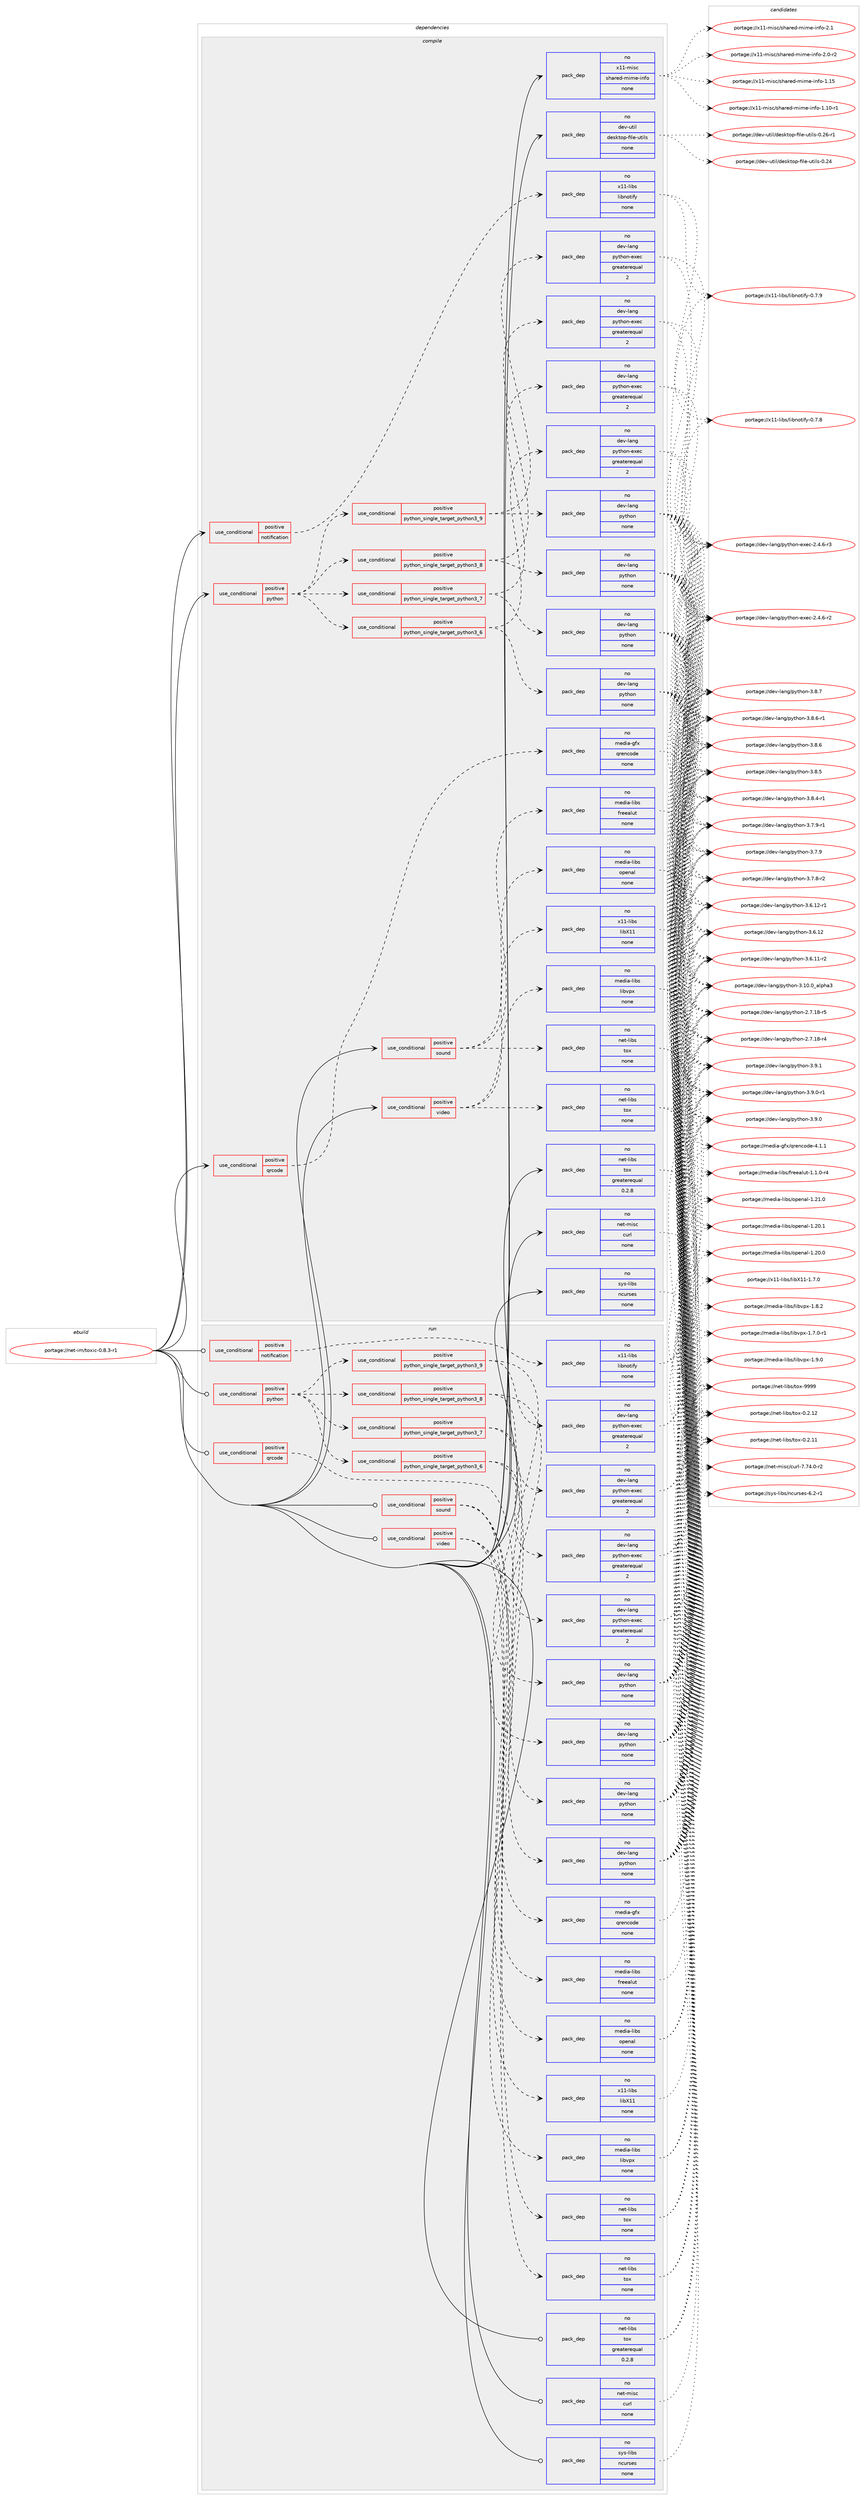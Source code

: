 digraph prolog {

# *************
# Graph options
# *************

newrank=true;
concentrate=true;
compound=true;
graph [rankdir=LR,fontname=Helvetica,fontsize=10,ranksep=1.5];#, ranksep=2.5, nodesep=0.2];
edge  [arrowhead=vee];
node  [fontname=Helvetica,fontsize=10];

# **********
# The ebuild
# **********

subgraph cluster_leftcol {
color=gray;
rank=same;
label=<<i>ebuild</i>>;
id [label="portage://net-im/toxic-0.8.3-r1", color=red, width=4, href="../net-im/toxic-0.8.3-r1.svg"];
}

# ****************
# The dependencies
# ****************

subgraph cluster_midcol {
color=gray;
label=<<i>dependencies</i>>;
subgraph cluster_compile {
fillcolor="#eeeeee";
style=filled;
label=<<i>compile</i>>;
subgraph cond425 {
dependency3424 [label=<<TABLE BORDER="0" CELLBORDER="1" CELLSPACING="0" CELLPADDING="4"><TR><TD ROWSPAN="3" CELLPADDING="10">use_conditional</TD></TR><TR><TD>positive</TD></TR><TR><TD>notification</TD></TR></TABLE>>, shape=none, color=red];
subgraph pack2873 {
dependency3425 [label=<<TABLE BORDER="0" CELLBORDER="1" CELLSPACING="0" CELLPADDING="4" WIDTH="220"><TR><TD ROWSPAN="6" CELLPADDING="30">pack_dep</TD></TR><TR><TD WIDTH="110">no</TD></TR><TR><TD>x11-libs</TD></TR><TR><TD>libnotify</TD></TR><TR><TD>none</TD></TR><TR><TD></TD></TR></TABLE>>, shape=none, color=blue];
}
dependency3424:e -> dependency3425:w [weight=20,style="dashed",arrowhead="vee"];
}
id:e -> dependency3424:w [weight=20,style="solid",arrowhead="vee"];
subgraph cond426 {
dependency3426 [label=<<TABLE BORDER="0" CELLBORDER="1" CELLSPACING="0" CELLPADDING="4"><TR><TD ROWSPAN="3" CELLPADDING="10">use_conditional</TD></TR><TR><TD>positive</TD></TR><TR><TD>python</TD></TR></TABLE>>, shape=none, color=red];
subgraph cond427 {
dependency3427 [label=<<TABLE BORDER="0" CELLBORDER="1" CELLSPACING="0" CELLPADDING="4"><TR><TD ROWSPAN="3" CELLPADDING="10">use_conditional</TD></TR><TR><TD>positive</TD></TR><TR><TD>python_single_target_python3_6</TD></TR></TABLE>>, shape=none, color=red];
subgraph pack2874 {
dependency3428 [label=<<TABLE BORDER="0" CELLBORDER="1" CELLSPACING="0" CELLPADDING="4" WIDTH="220"><TR><TD ROWSPAN="6" CELLPADDING="30">pack_dep</TD></TR><TR><TD WIDTH="110">no</TD></TR><TR><TD>dev-lang</TD></TR><TR><TD>python</TD></TR><TR><TD>none</TD></TR><TR><TD></TD></TR></TABLE>>, shape=none, color=blue];
}
dependency3427:e -> dependency3428:w [weight=20,style="dashed",arrowhead="vee"];
subgraph pack2875 {
dependency3429 [label=<<TABLE BORDER="0" CELLBORDER="1" CELLSPACING="0" CELLPADDING="4" WIDTH="220"><TR><TD ROWSPAN="6" CELLPADDING="30">pack_dep</TD></TR><TR><TD WIDTH="110">no</TD></TR><TR><TD>dev-lang</TD></TR><TR><TD>python-exec</TD></TR><TR><TD>greaterequal</TD></TR><TR><TD>2</TD></TR></TABLE>>, shape=none, color=blue];
}
dependency3427:e -> dependency3429:w [weight=20,style="dashed",arrowhead="vee"];
}
dependency3426:e -> dependency3427:w [weight=20,style="dashed",arrowhead="vee"];
subgraph cond428 {
dependency3430 [label=<<TABLE BORDER="0" CELLBORDER="1" CELLSPACING="0" CELLPADDING="4"><TR><TD ROWSPAN="3" CELLPADDING="10">use_conditional</TD></TR><TR><TD>positive</TD></TR><TR><TD>python_single_target_python3_7</TD></TR></TABLE>>, shape=none, color=red];
subgraph pack2876 {
dependency3431 [label=<<TABLE BORDER="0" CELLBORDER="1" CELLSPACING="0" CELLPADDING="4" WIDTH="220"><TR><TD ROWSPAN="6" CELLPADDING="30">pack_dep</TD></TR><TR><TD WIDTH="110">no</TD></TR><TR><TD>dev-lang</TD></TR><TR><TD>python</TD></TR><TR><TD>none</TD></TR><TR><TD></TD></TR></TABLE>>, shape=none, color=blue];
}
dependency3430:e -> dependency3431:w [weight=20,style="dashed",arrowhead="vee"];
subgraph pack2877 {
dependency3432 [label=<<TABLE BORDER="0" CELLBORDER="1" CELLSPACING="0" CELLPADDING="4" WIDTH="220"><TR><TD ROWSPAN="6" CELLPADDING="30">pack_dep</TD></TR><TR><TD WIDTH="110">no</TD></TR><TR><TD>dev-lang</TD></TR><TR><TD>python-exec</TD></TR><TR><TD>greaterequal</TD></TR><TR><TD>2</TD></TR></TABLE>>, shape=none, color=blue];
}
dependency3430:e -> dependency3432:w [weight=20,style="dashed",arrowhead="vee"];
}
dependency3426:e -> dependency3430:w [weight=20,style="dashed",arrowhead="vee"];
subgraph cond429 {
dependency3433 [label=<<TABLE BORDER="0" CELLBORDER="1" CELLSPACING="0" CELLPADDING="4"><TR><TD ROWSPAN="3" CELLPADDING="10">use_conditional</TD></TR><TR><TD>positive</TD></TR><TR><TD>python_single_target_python3_8</TD></TR></TABLE>>, shape=none, color=red];
subgraph pack2878 {
dependency3434 [label=<<TABLE BORDER="0" CELLBORDER="1" CELLSPACING="0" CELLPADDING="4" WIDTH="220"><TR><TD ROWSPAN="6" CELLPADDING="30">pack_dep</TD></TR><TR><TD WIDTH="110">no</TD></TR><TR><TD>dev-lang</TD></TR><TR><TD>python</TD></TR><TR><TD>none</TD></TR><TR><TD></TD></TR></TABLE>>, shape=none, color=blue];
}
dependency3433:e -> dependency3434:w [weight=20,style="dashed",arrowhead="vee"];
subgraph pack2879 {
dependency3435 [label=<<TABLE BORDER="0" CELLBORDER="1" CELLSPACING="0" CELLPADDING="4" WIDTH="220"><TR><TD ROWSPAN="6" CELLPADDING="30">pack_dep</TD></TR><TR><TD WIDTH="110">no</TD></TR><TR><TD>dev-lang</TD></TR><TR><TD>python-exec</TD></TR><TR><TD>greaterequal</TD></TR><TR><TD>2</TD></TR></TABLE>>, shape=none, color=blue];
}
dependency3433:e -> dependency3435:w [weight=20,style="dashed",arrowhead="vee"];
}
dependency3426:e -> dependency3433:w [weight=20,style="dashed",arrowhead="vee"];
subgraph cond430 {
dependency3436 [label=<<TABLE BORDER="0" CELLBORDER="1" CELLSPACING="0" CELLPADDING="4"><TR><TD ROWSPAN="3" CELLPADDING="10">use_conditional</TD></TR><TR><TD>positive</TD></TR><TR><TD>python_single_target_python3_9</TD></TR></TABLE>>, shape=none, color=red];
subgraph pack2880 {
dependency3437 [label=<<TABLE BORDER="0" CELLBORDER="1" CELLSPACING="0" CELLPADDING="4" WIDTH="220"><TR><TD ROWSPAN="6" CELLPADDING="30">pack_dep</TD></TR><TR><TD WIDTH="110">no</TD></TR><TR><TD>dev-lang</TD></TR><TR><TD>python</TD></TR><TR><TD>none</TD></TR><TR><TD></TD></TR></TABLE>>, shape=none, color=blue];
}
dependency3436:e -> dependency3437:w [weight=20,style="dashed",arrowhead="vee"];
subgraph pack2881 {
dependency3438 [label=<<TABLE BORDER="0" CELLBORDER="1" CELLSPACING="0" CELLPADDING="4" WIDTH="220"><TR><TD ROWSPAN="6" CELLPADDING="30">pack_dep</TD></TR><TR><TD WIDTH="110">no</TD></TR><TR><TD>dev-lang</TD></TR><TR><TD>python-exec</TD></TR><TR><TD>greaterequal</TD></TR><TR><TD>2</TD></TR></TABLE>>, shape=none, color=blue];
}
dependency3436:e -> dependency3438:w [weight=20,style="dashed",arrowhead="vee"];
}
dependency3426:e -> dependency3436:w [weight=20,style="dashed",arrowhead="vee"];
}
id:e -> dependency3426:w [weight=20,style="solid",arrowhead="vee"];
subgraph cond431 {
dependency3439 [label=<<TABLE BORDER="0" CELLBORDER="1" CELLSPACING="0" CELLPADDING="4"><TR><TD ROWSPAN="3" CELLPADDING="10">use_conditional</TD></TR><TR><TD>positive</TD></TR><TR><TD>qrcode</TD></TR></TABLE>>, shape=none, color=red];
subgraph pack2882 {
dependency3440 [label=<<TABLE BORDER="0" CELLBORDER="1" CELLSPACING="0" CELLPADDING="4" WIDTH="220"><TR><TD ROWSPAN="6" CELLPADDING="30">pack_dep</TD></TR><TR><TD WIDTH="110">no</TD></TR><TR><TD>media-gfx</TD></TR><TR><TD>qrencode</TD></TR><TR><TD>none</TD></TR><TR><TD></TD></TR></TABLE>>, shape=none, color=blue];
}
dependency3439:e -> dependency3440:w [weight=20,style="dashed",arrowhead="vee"];
}
id:e -> dependency3439:w [weight=20,style="solid",arrowhead="vee"];
subgraph cond432 {
dependency3441 [label=<<TABLE BORDER="0" CELLBORDER="1" CELLSPACING="0" CELLPADDING="4"><TR><TD ROWSPAN="3" CELLPADDING="10">use_conditional</TD></TR><TR><TD>positive</TD></TR><TR><TD>sound</TD></TR></TABLE>>, shape=none, color=red];
subgraph pack2883 {
dependency3442 [label=<<TABLE BORDER="0" CELLBORDER="1" CELLSPACING="0" CELLPADDING="4" WIDTH="220"><TR><TD ROWSPAN="6" CELLPADDING="30">pack_dep</TD></TR><TR><TD WIDTH="110">no</TD></TR><TR><TD>media-libs</TD></TR><TR><TD>freealut</TD></TR><TR><TD>none</TD></TR><TR><TD></TD></TR></TABLE>>, shape=none, color=blue];
}
dependency3441:e -> dependency3442:w [weight=20,style="dashed",arrowhead="vee"];
subgraph pack2884 {
dependency3443 [label=<<TABLE BORDER="0" CELLBORDER="1" CELLSPACING="0" CELLPADDING="4" WIDTH="220"><TR><TD ROWSPAN="6" CELLPADDING="30">pack_dep</TD></TR><TR><TD WIDTH="110">no</TD></TR><TR><TD>media-libs</TD></TR><TR><TD>openal</TD></TR><TR><TD>none</TD></TR><TR><TD></TD></TR></TABLE>>, shape=none, color=blue];
}
dependency3441:e -> dependency3443:w [weight=20,style="dashed",arrowhead="vee"];
subgraph pack2885 {
dependency3444 [label=<<TABLE BORDER="0" CELLBORDER="1" CELLSPACING="0" CELLPADDING="4" WIDTH="220"><TR><TD ROWSPAN="6" CELLPADDING="30">pack_dep</TD></TR><TR><TD WIDTH="110">no</TD></TR><TR><TD>net-libs</TD></TR><TR><TD>tox</TD></TR><TR><TD>none</TD></TR><TR><TD></TD></TR></TABLE>>, shape=none, color=blue];
}
dependency3441:e -> dependency3444:w [weight=20,style="dashed",arrowhead="vee"];
}
id:e -> dependency3441:w [weight=20,style="solid",arrowhead="vee"];
subgraph cond433 {
dependency3445 [label=<<TABLE BORDER="0" CELLBORDER="1" CELLSPACING="0" CELLPADDING="4"><TR><TD ROWSPAN="3" CELLPADDING="10">use_conditional</TD></TR><TR><TD>positive</TD></TR><TR><TD>video</TD></TR></TABLE>>, shape=none, color=red];
subgraph pack2886 {
dependency3446 [label=<<TABLE BORDER="0" CELLBORDER="1" CELLSPACING="0" CELLPADDING="4" WIDTH="220"><TR><TD ROWSPAN="6" CELLPADDING="30">pack_dep</TD></TR><TR><TD WIDTH="110">no</TD></TR><TR><TD>media-libs</TD></TR><TR><TD>libvpx</TD></TR><TR><TD>none</TD></TR><TR><TD></TD></TR></TABLE>>, shape=none, color=blue];
}
dependency3445:e -> dependency3446:w [weight=20,style="dashed",arrowhead="vee"];
subgraph pack2887 {
dependency3447 [label=<<TABLE BORDER="0" CELLBORDER="1" CELLSPACING="0" CELLPADDING="4" WIDTH="220"><TR><TD ROWSPAN="6" CELLPADDING="30">pack_dep</TD></TR><TR><TD WIDTH="110">no</TD></TR><TR><TD>net-libs</TD></TR><TR><TD>tox</TD></TR><TR><TD>none</TD></TR><TR><TD></TD></TR></TABLE>>, shape=none, color=blue];
}
dependency3445:e -> dependency3447:w [weight=20,style="dashed",arrowhead="vee"];
subgraph pack2888 {
dependency3448 [label=<<TABLE BORDER="0" CELLBORDER="1" CELLSPACING="0" CELLPADDING="4" WIDTH="220"><TR><TD ROWSPAN="6" CELLPADDING="30">pack_dep</TD></TR><TR><TD WIDTH="110">no</TD></TR><TR><TD>x11-libs</TD></TR><TR><TD>libX11</TD></TR><TR><TD>none</TD></TR><TR><TD></TD></TR></TABLE>>, shape=none, color=blue];
}
dependency3445:e -> dependency3448:w [weight=20,style="dashed",arrowhead="vee"];
}
id:e -> dependency3445:w [weight=20,style="solid",arrowhead="vee"];
subgraph pack2889 {
dependency3449 [label=<<TABLE BORDER="0" CELLBORDER="1" CELLSPACING="0" CELLPADDING="4" WIDTH="220"><TR><TD ROWSPAN="6" CELLPADDING="30">pack_dep</TD></TR><TR><TD WIDTH="110">no</TD></TR><TR><TD>dev-util</TD></TR><TR><TD>desktop-file-utils</TD></TR><TR><TD>none</TD></TR><TR><TD></TD></TR></TABLE>>, shape=none, color=blue];
}
id:e -> dependency3449:w [weight=20,style="solid",arrowhead="vee"];
subgraph pack2890 {
dependency3450 [label=<<TABLE BORDER="0" CELLBORDER="1" CELLSPACING="0" CELLPADDING="4" WIDTH="220"><TR><TD ROWSPAN="6" CELLPADDING="30">pack_dep</TD></TR><TR><TD WIDTH="110">no</TD></TR><TR><TD>net-libs</TD></TR><TR><TD>tox</TD></TR><TR><TD>greaterequal</TD></TR><TR><TD>0.2.8</TD></TR></TABLE>>, shape=none, color=blue];
}
id:e -> dependency3450:w [weight=20,style="solid",arrowhead="vee"];
subgraph pack2891 {
dependency3451 [label=<<TABLE BORDER="0" CELLBORDER="1" CELLSPACING="0" CELLPADDING="4" WIDTH="220"><TR><TD ROWSPAN="6" CELLPADDING="30">pack_dep</TD></TR><TR><TD WIDTH="110">no</TD></TR><TR><TD>net-misc</TD></TR><TR><TD>curl</TD></TR><TR><TD>none</TD></TR><TR><TD></TD></TR></TABLE>>, shape=none, color=blue];
}
id:e -> dependency3451:w [weight=20,style="solid",arrowhead="vee"];
subgraph pack2892 {
dependency3452 [label=<<TABLE BORDER="0" CELLBORDER="1" CELLSPACING="0" CELLPADDING="4" WIDTH="220"><TR><TD ROWSPAN="6" CELLPADDING="30">pack_dep</TD></TR><TR><TD WIDTH="110">no</TD></TR><TR><TD>sys-libs</TD></TR><TR><TD>ncurses</TD></TR><TR><TD>none</TD></TR><TR><TD></TD></TR></TABLE>>, shape=none, color=blue];
}
id:e -> dependency3452:w [weight=20,style="solid",arrowhead="vee"];
subgraph pack2893 {
dependency3453 [label=<<TABLE BORDER="0" CELLBORDER="1" CELLSPACING="0" CELLPADDING="4" WIDTH="220"><TR><TD ROWSPAN="6" CELLPADDING="30">pack_dep</TD></TR><TR><TD WIDTH="110">no</TD></TR><TR><TD>x11-misc</TD></TR><TR><TD>shared-mime-info</TD></TR><TR><TD>none</TD></TR><TR><TD></TD></TR></TABLE>>, shape=none, color=blue];
}
id:e -> dependency3453:w [weight=20,style="solid",arrowhead="vee"];
}
subgraph cluster_compileandrun {
fillcolor="#eeeeee";
style=filled;
label=<<i>compile and run</i>>;
}
subgraph cluster_run {
fillcolor="#eeeeee";
style=filled;
label=<<i>run</i>>;
subgraph cond434 {
dependency3454 [label=<<TABLE BORDER="0" CELLBORDER="1" CELLSPACING="0" CELLPADDING="4"><TR><TD ROWSPAN="3" CELLPADDING="10">use_conditional</TD></TR><TR><TD>positive</TD></TR><TR><TD>notification</TD></TR></TABLE>>, shape=none, color=red];
subgraph pack2894 {
dependency3455 [label=<<TABLE BORDER="0" CELLBORDER="1" CELLSPACING="0" CELLPADDING="4" WIDTH="220"><TR><TD ROWSPAN="6" CELLPADDING="30">pack_dep</TD></TR><TR><TD WIDTH="110">no</TD></TR><TR><TD>x11-libs</TD></TR><TR><TD>libnotify</TD></TR><TR><TD>none</TD></TR><TR><TD></TD></TR></TABLE>>, shape=none, color=blue];
}
dependency3454:e -> dependency3455:w [weight=20,style="dashed",arrowhead="vee"];
}
id:e -> dependency3454:w [weight=20,style="solid",arrowhead="odot"];
subgraph cond435 {
dependency3456 [label=<<TABLE BORDER="0" CELLBORDER="1" CELLSPACING="0" CELLPADDING="4"><TR><TD ROWSPAN="3" CELLPADDING="10">use_conditional</TD></TR><TR><TD>positive</TD></TR><TR><TD>python</TD></TR></TABLE>>, shape=none, color=red];
subgraph cond436 {
dependency3457 [label=<<TABLE BORDER="0" CELLBORDER="1" CELLSPACING="0" CELLPADDING="4"><TR><TD ROWSPAN="3" CELLPADDING="10">use_conditional</TD></TR><TR><TD>positive</TD></TR><TR><TD>python_single_target_python3_6</TD></TR></TABLE>>, shape=none, color=red];
subgraph pack2895 {
dependency3458 [label=<<TABLE BORDER="0" CELLBORDER="1" CELLSPACING="0" CELLPADDING="4" WIDTH="220"><TR><TD ROWSPAN="6" CELLPADDING="30">pack_dep</TD></TR><TR><TD WIDTH="110">no</TD></TR><TR><TD>dev-lang</TD></TR><TR><TD>python</TD></TR><TR><TD>none</TD></TR><TR><TD></TD></TR></TABLE>>, shape=none, color=blue];
}
dependency3457:e -> dependency3458:w [weight=20,style="dashed",arrowhead="vee"];
subgraph pack2896 {
dependency3459 [label=<<TABLE BORDER="0" CELLBORDER="1" CELLSPACING="0" CELLPADDING="4" WIDTH="220"><TR><TD ROWSPAN="6" CELLPADDING="30">pack_dep</TD></TR><TR><TD WIDTH="110">no</TD></TR><TR><TD>dev-lang</TD></TR><TR><TD>python-exec</TD></TR><TR><TD>greaterequal</TD></TR><TR><TD>2</TD></TR></TABLE>>, shape=none, color=blue];
}
dependency3457:e -> dependency3459:w [weight=20,style="dashed",arrowhead="vee"];
}
dependency3456:e -> dependency3457:w [weight=20,style="dashed",arrowhead="vee"];
subgraph cond437 {
dependency3460 [label=<<TABLE BORDER="0" CELLBORDER="1" CELLSPACING="0" CELLPADDING="4"><TR><TD ROWSPAN="3" CELLPADDING="10">use_conditional</TD></TR><TR><TD>positive</TD></TR><TR><TD>python_single_target_python3_7</TD></TR></TABLE>>, shape=none, color=red];
subgraph pack2897 {
dependency3461 [label=<<TABLE BORDER="0" CELLBORDER="1" CELLSPACING="0" CELLPADDING="4" WIDTH="220"><TR><TD ROWSPAN="6" CELLPADDING="30">pack_dep</TD></TR><TR><TD WIDTH="110">no</TD></TR><TR><TD>dev-lang</TD></TR><TR><TD>python</TD></TR><TR><TD>none</TD></TR><TR><TD></TD></TR></TABLE>>, shape=none, color=blue];
}
dependency3460:e -> dependency3461:w [weight=20,style="dashed",arrowhead="vee"];
subgraph pack2898 {
dependency3462 [label=<<TABLE BORDER="0" CELLBORDER="1" CELLSPACING="0" CELLPADDING="4" WIDTH="220"><TR><TD ROWSPAN="6" CELLPADDING="30">pack_dep</TD></TR><TR><TD WIDTH="110">no</TD></TR><TR><TD>dev-lang</TD></TR><TR><TD>python-exec</TD></TR><TR><TD>greaterequal</TD></TR><TR><TD>2</TD></TR></TABLE>>, shape=none, color=blue];
}
dependency3460:e -> dependency3462:w [weight=20,style="dashed",arrowhead="vee"];
}
dependency3456:e -> dependency3460:w [weight=20,style="dashed",arrowhead="vee"];
subgraph cond438 {
dependency3463 [label=<<TABLE BORDER="0" CELLBORDER="1" CELLSPACING="0" CELLPADDING="4"><TR><TD ROWSPAN="3" CELLPADDING="10">use_conditional</TD></TR><TR><TD>positive</TD></TR><TR><TD>python_single_target_python3_8</TD></TR></TABLE>>, shape=none, color=red];
subgraph pack2899 {
dependency3464 [label=<<TABLE BORDER="0" CELLBORDER="1" CELLSPACING="0" CELLPADDING="4" WIDTH="220"><TR><TD ROWSPAN="6" CELLPADDING="30">pack_dep</TD></TR><TR><TD WIDTH="110">no</TD></TR><TR><TD>dev-lang</TD></TR><TR><TD>python</TD></TR><TR><TD>none</TD></TR><TR><TD></TD></TR></TABLE>>, shape=none, color=blue];
}
dependency3463:e -> dependency3464:w [weight=20,style="dashed",arrowhead="vee"];
subgraph pack2900 {
dependency3465 [label=<<TABLE BORDER="0" CELLBORDER="1" CELLSPACING="0" CELLPADDING="4" WIDTH="220"><TR><TD ROWSPAN="6" CELLPADDING="30">pack_dep</TD></TR><TR><TD WIDTH="110">no</TD></TR><TR><TD>dev-lang</TD></TR><TR><TD>python-exec</TD></TR><TR><TD>greaterequal</TD></TR><TR><TD>2</TD></TR></TABLE>>, shape=none, color=blue];
}
dependency3463:e -> dependency3465:w [weight=20,style="dashed",arrowhead="vee"];
}
dependency3456:e -> dependency3463:w [weight=20,style="dashed",arrowhead="vee"];
subgraph cond439 {
dependency3466 [label=<<TABLE BORDER="0" CELLBORDER="1" CELLSPACING="0" CELLPADDING="4"><TR><TD ROWSPAN="3" CELLPADDING="10">use_conditional</TD></TR><TR><TD>positive</TD></TR><TR><TD>python_single_target_python3_9</TD></TR></TABLE>>, shape=none, color=red];
subgraph pack2901 {
dependency3467 [label=<<TABLE BORDER="0" CELLBORDER="1" CELLSPACING="0" CELLPADDING="4" WIDTH="220"><TR><TD ROWSPAN="6" CELLPADDING="30">pack_dep</TD></TR><TR><TD WIDTH="110">no</TD></TR><TR><TD>dev-lang</TD></TR><TR><TD>python</TD></TR><TR><TD>none</TD></TR><TR><TD></TD></TR></TABLE>>, shape=none, color=blue];
}
dependency3466:e -> dependency3467:w [weight=20,style="dashed",arrowhead="vee"];
subgraph pack2902 {
dependency3468 [label=<<TABLE BORDER="0" CELLBORDER="1" CELLSPACING="0" CELLPADDING="4" WIDTH="220"><TR><TD ROWSPAN="6" CELLPADDING="30">pack_dep</TD></TR><TR><TD WIDTH="110">no</TD></TR><TR><TD>dev-lang</TD></TR><TR><TD>python-exec</TD></TR><TR><TD>greaterequal</TD></TR><TR><TD>2</TD></TR></TABLE>>, shape=none, color=blue];
}
dependency3466:e -> dependency3468:w [weight=20,style="dashed",arrowhead="vee"];
}
dependency3456:e -> dependency3466:w [weight=20,style="dashed",arrowhead="vee"];
}
id:e -> dependency3456:w [weight=20,style="solid",arrowhead="odot"];
subgraph cond440 {
dependency3469 [label=<<TABLE BORDER="0" CELLBORDER="1" CELLSPACING="0" CELLPADDING="4"><TR><TD ROWSPAN="3" CELLPADDING="10">use_conditional</TD></TR><TR><TD>positive</TD></TR><TR><TD>qrcode</TD></TR></TABLE>>, shape=none, color=red];
subgraph pack2903 {
dependency3470 [label=<<TABLE BORDER="0" CELLBORDER="1" CELLSPACING="0" CELLPADDING="4" WIDTH="220"><TR><TD ROWSPAN="6" CELLPADDING="30">pack_dep</TD></TR><TR><TD WIDTH="110">no</TD></TR><TR><TD>media-gfx</TD></TR><TR><TD>qrencode</TD></TR><TR><TD>none</TD></TR><TR><TD></TD></TR></TABLE>>, shape=none, color=blue];
}
dependency3469:e -> dependency3470:w [weight=20,style="dashed",arrowhead="vee"];
}
id:e -> dependency3469:w [weight=20,style="solid",arrowhead="odot"];
subgraph cond441 {
dependency3471 [label=<<TABLE BORDER="0" CELLBORDER="1" CELLSPACING="0" CELLPADDING="4"><TR><TD ROWSPAN="3" CELLPADDING="10">use_conditional</TD></TR><TR><TD>positive</TD></TR><TR><TD>sound</TD></TR></TABLE>>, shape=none, color=red];
subgraph pack2904 {
dependency3472 [label=<<TABLE BORDER="0" CELLBORDER="1" CELLSPACING="0" CELLPADDING="4" WIDTH="220"><TR><TD ROWSPAN="6" CELLPADDING="30">pack_dep</TD></TR><TR><TD WIDTH="110">no</TD></TR><TR><TD>media-libs</TD></TR><TR><TD>freealut</TD></TR><TR><TD>none</TD></TR><TR><TD></TD></TR></TABLE>>, shape=none, color=blue];
}
dependency3471:e -> dependency3472:w [weight=20,style="dashed",arrowhead="vee"];
subgraph pack2905 {
dependency3473 [label=<<TABLE BORDER="0" CELLBORDER="1" CELLSPACING="0" CELLPADDING="4" WIDTH="220"><TR><TD ROWSPAN="6" CELLPADDING="30">pack_dep</TD></TR><TR><TD WIDTH="110">no</TD></TR><TR><TD>media-libs</TD></TR><TR><TD>openal</TD></TR><TR><TD>none</TD></TR><TR><TD></TD></TR></TABLE>>, shape=none, color=blue];
}
dependency3471:e -> dependency3473:w [weight=20,style="dashed",arrowhead="vee"];
subgraph pack2906 {
dependency3474 [label=<<TABLE BORDER="0" CELLBORDER="1" CELLSPACING="0" CELLPADDING="4" WIDTH="220"><TR><TD ROWSPAN="6" CELLPADDING="30">pack_dep</TD></TR><TR><TD WIDTH="110">no</TD></TR><TR><TD>net-libs</TD></TR><TR><TD>tox</TD></TR><TR><TD>none</TD></TR><TR><TD></TD></TR></TABLE>>, shape=none, color=blue];
}
dependency3471:e -> dependency3474:w [weight=20,style="dashed",arrowhead="vee"];
}
id:e -> dependency3471:w [weight=20,style="solid",arrowhead="odot"];
subgraph cond442 {
dependency3475 [label=<<TABLE BORDER="0" CELLBORDER="1" CELLSPACING="0" CELLPADDING="4"><TR><TD ROWSPAN="3" CELLPADDING="10">use_conditional</TD></TR><TR><TD>positive</TD></TR><TR><TD>video</TD></TR></TABLE>>, shape=none, color=red];
subgraph pack2907 {
dependency3476 [label=<<TABLE BORDER="0" CELLBORDER="1" CELLSPACING="0" CELLPADDING="4" WIDTH="220"><TR><TD ROWSPAN="6" CELLPADDING="30">pack_dep</TD></TR><TR><TD WIDTH="110">no</TD></TR><TR><TD>media-libs</TD></TR><TR><TD>libvpx</TD></TR><TR><TD>none</TD></TR><TR><TD></TD></TR></TABLE>>, shape=none, color=blue];
}
dependency3475:e -> dependency3476:w [weight=20,style="dashed",arrowhead="vee"];
subgraph pack2908 {
dependency3477 [label=<<TABLE BORDER="0" CELLBORDER="1" CELLSPACING="0" CELLPADDING="4" WIDTH="220"><TR><TD ROWSPAN="6" CELLPADDING="30">pack_dep</TD></TR><TR><TD WIDTH="110">no</TD></TR><TR><TD>net-libs</TD></TR><TR><TD>tox</TD></TR><TR><TD>none</TD></TR><TR><TD></TD></TR></TABLE>>, shape=none, color=blue];
}
dependency3475:e -> dependency3477:w [weight=20,style="dashed",arrowhead="vee"];
subgraph pack2909 {
dependency3478 [label=<<TABLE BORDER="0" CELLBORDER="1" CELLSPACING="0" CELLPADDING="4" WIDTH="220"><TR><TD ROWSPAN="6" CELLPADDING="30">pack_dep</TD></TR><TR><TD WIDTH="110">no</TD></TR><TR><TD>x11-libs</TD></TR><TR><TD>libX11</TD></TR><TR><TD>none</TD></TR><TR><TD></TD></TR></TABLE>>, shape=none, color=blue];
}
dependency3475:e -> dependency3478:w [weight=20,style="dashed",arrowhead="vee"];
}
id:e -> dependency3475:w [weight=20,style="solid",arrowhead="odot"];
subgraph pack2910 {
dependency3479 [label=<<TABLE BORDER="0" CELLBORDER="1" CELLSPACING="0" CELLPADDING="4" WIDTH="220"><TR><TD ROWSPAN="6" CELLPADDING="30">pack_dep</TD></TR><TR><TD WIDTH="110">no</TD></TR><TR><TD>net-libs</TD></TR><TR><TD>tox</TD></TR><TR><TD>greaterequal</TD></TR><TR><TD>0.2.8</TD></TR></TABLE>>, shape=none, color=blue];
}
id:e -> dependency3479:w [weight=20,style="solid",arrowhead="odot"];
subgraph pack2911 {
dependency3480 [label=<<TABLE BORDER="0" CELLBORDER="1" CELLSPACING="0" CELLPADDING="4" WIDTH="220"><TR><TD ROWSPAN="6" CELLPADDING="30">pack_dep</TD></TR><TR><TD WIDTH="110">no</TD></TR><TR><TD>net-misc</TD></TR><TR><TD>curl</TD></TR><TR><TD>none</TD></TR><TR><TD></TD></TR></TABLE>>, shape=none, color=blue];
}
id:e -> dependency3480:w [weight=20,style="solid",arrowhead="odot"];
subgraph pack2912 {
dependency3481 [label=<<TABLE BORDER="0" CELLBORDER="1" CELLSPACING="0" CELLPADDING="4" WIDTH="220"><TR><TD ROWSPAN="6" CELLPADDING="30">pack_dep</TD></TR><TR><TD WIDTH="110">no</TD></TR><TR><TD>sys-libs</TD></TR><TR><TD>ncurses</TD></TR><TR><TD>none</TD></TR><TR><TD></TD></TR></TABLE>>, shape=none, color=blue];
}
id:e -> dependency3481:w [weight=20,style="solid",arrowhead="odot"];
}
}

# **************
# The candidates
# **************

subgraph cluster_choices {
rank=same;
color=gray;
label=<<i>candidates</i>>;

subgraph choice2873 {
color=black;
nodesep=1;
choice120494945108105981154710810598110111116105102121454846554657 [label="portage://x11-libs/libnotify-0.7.9", color=red, width=4,href="../x11-libs/libnotify-0.7.9.svg"];
choice120494945108105981154710810598110111116105102121454846554656 [label="portage://x11-libs/libnotify-0.7.8", color=red, width=4,href="../x11-libs/libnotify-0.7.8.svg"];
dependency3425:e -> choice120494945108105981154710810598110111116105102121454846554657:w [style=dotted,weight="100"];
dependency3425:e -> choice120494945108105981154710810598110111116105102121454846554656:w [style=dotted,weight="100"];
}
subgraph choice2874 {
color=black;
nodesep=1;
choice100101118451089711010347112121116104111110455146574649 [label="portage://dev-lang/python-3.9.1", color=red, width=4,href="../dev-lang/python-3.9.1.svg"];
choice1001011184510897110103471121211161041111104551465746484511449 [label="portage://dev-lang/python-3.9.0-r1", color=red, width=4,href="../dev-lang/python-3.9.0-r1.svg"];
choice100101118451089711010347112121116104111110455146574648 [label="portage://dev-lang/python-3.9.0", color=red, width=4,href="../dev-lang/python-3.9.0.svg"];
choice100101118451089711010347112121116104111110455146564655 [label="portage://dev-lang/python-3.8.7", color=red, width=4,href="../dev-lang/python-3.8.7.svg"];
choice1001011184510897110103471121211161041111104551465646544511449 [label="portage://dev-lang/python-3.8.6-r1", color=red, width=4,href="../dev-lang/python-3.8.6-r1.svg"];
choice100101118451089711010347112121116104111110455146564654 [label="portage://dev-lang/python-3.8.6", color=red, width=4,href="../dev-lang/python-3.8.6.svg"];
choice100101118451089711010347112121116104111110455146564653 [label="portage://dev-lang/python-3.8.5", color=red, width=4,href="../dev-lang/python-3.8.5.svg"];
choice1001011184510897110103471121211161041111104551465646524511449 [label="portage://dev-lang/python-3.8.4-r1", color=red, width=4,href="../dev-lang/python-3.8.4-r1.svg"];
choice1001011184510897110103471121211161041111104551465546574511449 [label="portage://dev-lang/python-3.7.9-r1", color=red, width=4,href="../dev-lang/python-3.7.9-r1.svg"];
choice100101118451089711010347112121116104111110455146554657 [label="portage://dev-lang/python-3.7.9", color=red, width=4,href="../dev-lang/python-3.7.9.svg"];
choice1001011184510897110103471121211161041111104551465546564511450 [label="portage://dev-lang/python-3.7.8-r2", color=red, width=4,href="../dev-lang/python-3.7.8-r2.svg"];
choice100101118451089711010347112121116104111110455146544649504511449 [label="portage://dev-lang/python-3.6.12-r1", color=red, width=4,href="../dev-lang/python-3.6.12-r1.svg"];
choice10010111845108971101034711212111610411111045514654464950 [label="portage://dev-lang/python-3.6.12", color=red, width=4,href="../dev-lang/python-3.6.12.svg"];
choice100101118451089711010347112121116104111110455146544649494511450 [label="portage://dev-lang/python-3.6.11-r2", color=red, width=4,href="../dev-lang/python-3.6.11-r2.svg"];
choice1001011184510897110103471121211161041111104551464948464895971081121049751 [label="portage://dev-lang/python-3.10.0_alpha3", color=red, width=4,href="../dev-lang/python-3.10.0_alpha3.svg"];
choice100101118451089711010347112121116104111110455046554649564511453 [label="portage://dev-lang/python-2.7.18-r5", color=red, width=4,href="../dev-lang/python-2.7.18-r5.svg"];
choice100101118451089711010347112121116104111110455046554649564511452 [label="portage://dev-lang/python-2.7.18-r4", color=red, width=4,href="../dev-lang/python-2.7.18-r4.svg"];
dependency3428:e -> choice100101118451089711010347112121116104111110455146574649:w [style=dotted,weight="100"];
dependency3428:e -> choice1001011184510897110103471121211161041111104551465746484511449:w [style=dotted,weight="100"];
dependency3428:e -> choice100101118451089711010347112121116104111110455146574648:w [style=dotted,weight="100"];
dependency3428:e -> choice100101118451089711010347112121116104111110455146564655:w [style=dotted,weight="100"];
dependency3428:e -> choice1001011184510897110103471121211161041111104551465646544511449:w [style=dotted,weight="100"];
dependency3428:e -> choice100101118451089711010347112121116104111110455146564654:w [style=dotted,weight="100"];
dependency3428:e -> choice100101118451089711010347112121116104111110455146564653:w [style=dotted,weight="100"];
dependency3428:e -> choice1001011184510897110103471121211161041111104551465646524511449:w [style=dotted,weight="100"];
dependency3428:e -> choice1001011184510897110103471121211161041111104551465546574511449:w [style=dotted,weight="100"];
dependency3428:e -> choice100101118451089711010347112121116104111110455146554657:w [style=dotted,weight="100"];
dependency3428:e -> choice1001011184510897110103471121211161041111104551465546564511450:w [style=dotted,weight="100"];
dependency3428:e -> choice100101118451089711010347112121116104111110455146544649504511449:w [style=dotted,weight="100"];
dependency3428:e -> choice10010111845108971101034711212111610411111045514654464950:w [style=dotted,weight="100"];
dependency3428:e -> choice100101118451089711010347112121116104111110455146544649494511450:w [style=dotted,weight="100"];
dependency3428:e -> choice1001011184510897110103471121211161041111104551464948464895971081121049751:w [style=dotted,weight="100"];
dependency3428:e -> choice100101118451089711010347112121116104111110455046554649564511453:w [style=dotted,weight="100"];
dependency3428:e -> choice100101118451089711010347112121116104111110455046554649564511452:w [style=dotted,weight="100"];
}
subgraph choice2875 {
color=black;
nodesep=1;
choice10010111845108971101034711212111610411111045101120101994550465246544511451 [label="portage://dev-lang/python-exec-2.4.6-r3", color=red, width=4,href="../dev-lang/python-exec-2.4.6-r3.svg"];
choice10010111845108971101034711212111610411111045101120101994550465246544511450 [label="portage://dev-lang/python-exec-2.4.6-r2", color=red, width=4,href="../dev-lang/python-exec-2.4.6-r2.svg"];
dependency3429:e -> choice10010111845108971101034711212111610411111045101120101994550465246544511451:w [style=dotted,weight="100"];
dependency3429:e -> choice10010111845108971101034711212111610411111045101120101994550465246544511450:w [style=dotted,weight="100"];
}
subgraph choice2876 {
color=black;
nodesep=1;
choice100101118451089711010347112121116104111110455146574649 [label="portage://dev-lang/python-3.9.1", color=red, width=4,href="../dev-lang/python-3.9.1.svg"];
choice1001011184510897110103471121211161041111104551465746484511449 [label="portage://dev-lang/python-3.9.0-r1", color=red, width=4,href="../dev-lang/python-3.9.0-r1.svg"];
choice100101118451089711010347112121116104111110455146574648 [label="portage://dev-lang/python-3.9.0", color=red, width=4,href="../dev-lang/python-3.9.0.svg"];
choice100101118451089711010347112121116104111110455146564655 [label="portage://dev-lang/python-3.8.7", color=red, width=4,href="../dev-lang/python-3.8.7.svg"];
choice1001011184510897110103471121211161041111104551465646544511449 [label="portage://dev-lang/python-3.8.6-r1", color=red, width=4,href="../dev-lang/python-3.8.6-r1.svg"];
choice100101118451089711010347112121116104111110455146564654 [label="portage://dev-lang/python-3.8.6", color=red, width=4,href="../dev-lang/python-3.8.6.svg"];
choice100101118451089711010347112121116104111110455146564653 [label="portage://dev-lang/python-3.8.5", color=red, width=4,href="../dev-lang/python-3.8.5.svg"];
choice1001011184510897110103471121211161041111104551465646524511449 [label="portage://dev-lang/python-3.8.4-r1", color=red, width=4,href="../dev-lang/python-3.8.4-r1.svg"];
choice1001011184510897110103471121211161041111104551465546574511449 [label="portage://dev-lang/python-3.7.9-r1", color=red, width=4,href="../dev-lang/python-3.7.9-r1.svg"];
choice100101118451089711010347112121116104111110455146554657 [label="portage://dev-lang/python-3.7.9", color=red, width=4,href="../dev-lang/python-3.7.9.svg"];
choice1001011184510897110103471121211161041111104551465546564511450 [label="portage://dev-lang/python-3.7.8-r2", color=red, width=4,href="../dev-lang/python-3.7.8-r2.svg"];
choice100101118451089711010347112121116104111110455146544649504511449 [label="portage://dev-lang/python-3.6.12-r1", color=red, width=4,href="../dev-lang/python-3.6.12-r1.svg"];
choice10010111845108971101034711212111610411111045514654464950 [label="portage://dev-lang/python-3.6.12", color=red, width=4,href="../dev-lang/python-3.6.12.svg"];
choice100101118451089711010347112121116104111110455146544649494511450 [label="portage://dev-lang/python-3.6.11-r2", color=red, width=4,href="../dev-lang/python-3.6.11-r2.svg"];
choice1001011184510897110103471121211161041111104551464948464895971081121049751 [label="portage://dev-lang/python-3.10.0_alpha3", color=red, width=4,href="../dev-lang/python-3.10.0_alpha3.svg"];
choice100101118451089711010347112121116104111110455046554649564511453 [label="portage://dev-lang/python-2.7.18-r5", color=red, width=4,href="../dev-lang/python-2.7.18-r5.svg"];
choice100101118451089711010347112121116104111110455046554649564511452 [label="portage://dev-lang/python-2.7.18-r4", color=red, width=4,href="../dev-lang/python-2.7.18-r4.svg"];
dependency3431:e -> choice100101118451089711010347112121116104111110455146574649:w [style=dotted,weight="100"];
dependency3431:e -> choice1001011184510897110103471121211161041111104551465746484511449:w [style=dotted,weight="100"];
dependency3431:e -> choice100101118451089711010347112121116104111110455146574648:w [style=dotted,weight="100"];
dependency3431:e -> choice100101118451089711010347112121116104111110455146564655:w [style=dotted,weight="100"];
dependency3431:e -> choice1001011184510897110103471121211161041111104551465646544511449:w [style=dotted,weight="100"];
dependency3431:e -> choice100101118451089711010347112121116104111110455146564654:w [style=dotted,weight="100"];
dependency3431:e -> choice100101118451089711010347112121116104111110455146564653:w [style=dotted,weight="100"];
dependency3431:e -> choice1001011184510897110103471121211161041111104551465646524511449:w [style=dotted,weight="100"];
dependency3431:e -> choice1001011184510897110103471121211161041111104551465546574511449:w [style=dotted,weight="100"];
dependency3431:e -> choice100101118451089711010347112121116104111110455146554657:w [style=dotted,weight="100"];
dependency3431:e -> choice1001011184510897110103471121211161041111104551465546564511450:w [style=dotted,weight="100"];
dependency3431:e -> choice100101118451089711010347112121116104111110455146544649504511449:w [style=dotted,weight="100"];
dependency3431:e -> choice10010111845108971101034711212111610411111045514654464950:w [style=dotted,weight="100"];
dependency3431:e -> choice100101118451089711010347112121116104111110455146544649494511450:w [style=dotted,weight="100"];
dependency3431:e -> choice1001011184510897110103471121211161041111104551464948464895971081121049751:w [style=dotted,weight="100"];
dependency3431:e -> choice100101118451089711010347112121116104111110455046554649564511453:w [style=dotted,weight="100"];
dependency3431:e -> choice100101118451089711010347112121116104111110455046554649564511452:w [style=dotted,weight="100"];
}
subgraph choice2877 {
color=black;
nodesep=1;
choice10010111845108971101034711212111610411111045101120101994550465246544511451 [label="portage://dev-lang/python-exec-2.4.6-r3", color=red, width=4,href="../dev-lang/python-exec-2.4.6-r3.svg"];
choice10010111845108971101034711212111610411111045101120101994550465246544511450 [label="portage://dev-lang/python-exec-2.4.6-r2", color=red, width=4,href="../dev-lang/python-exec-2.4.6-r2.svg"];
dependency3432:e -> choice10010111845108971101034711212111610411111045101120101994550465246544511451:w [style=dotted,weight="100"];
dependency3432:e -> choice10010111845108971101034711212111610411111045101120101994550465246544511450:w [style=dotted,weight="100"];
}
subgraph choice2878 {
color=black;
nodesep=1;
choice100101118451089711010347112121116104111110455146574649 [label="portage://dev-lang/python-3.9.1", color=red, width=4,href="../dev-lang/python-3.9.1.svg"];
choice1001011184510897110103471121211161041111104551465746484511449 [label="portage://dev-lang/python-3.9.0-r1", color=red, width=4,href="../dev-lang/python-3.9.0-r1.svg"];
choice100101118451089711010347112121116104111110455146574648 [label="portage://dev-lang/python-3.9.0", color=red, width=4,href="../dev-lang/python-3.9.0.svg"];
choice100101118451089711010347112121116104111110455146564655 [label="portage://dev-lang/python-3.8.7", color=red, width=4,href="../dev-lang/python-3.8.7.svg"];
choice1001011184510897110103471121211161041111104551465646544511449 [label="portage://dev-lang/python-3.8.6-r1", color=red, width=4,href="../dev-lang/python-3.8.6-r1.svg"];
choice100101118451089711010347112121116104111110455146564654 [label="portage://dev-lang/python-3.8.6", color=red, width=4,href="../dev-lang/python-3.8.6.svg"];
choice100101118451089711010347112121116104111110455146564653 [label="portage://dev-lang/python-3.8.5", color=red, width=4,href="../dev-lang/python-3.8.5.svg"];
choice1001011184510897110103471121211161041111104551465646524511449 [label="portage://dev-lang/python-3.8.4-r1", color=red, width=4,href="../dev-lang/python-3.8.4-r1.svg"];
choice1001011184510897110103471121211161041111104551465546574511449 [label="portage://dev-lang/python-3.7.9-r1", color=red, width=4,href="../dev-lang/python-3.7.9-r1.svg"];
choice100101118451089711010347112121116104111110455146554657 [label="portage://dev-lang/python-3.7.9", color=red, width=4,href="../dev-lang/python-3.7.9.svg"];
choice1001011184510897110103471121211161041111104551465546564511450 [label="portage://dev-lang/python-3.7.8-r2", color=red, width=4,href="../dev-lang/python-3.7.8-r2.svg"];
choice100101118451089711010347112121116104111110455146544649504511449 [label="portage://dev-lang/python-3.6.12-r1", color=red, width=4,href="../dev-lang/python-3.6.12-r1.svg"];
choice10010111845108971101034711212111610411111045514654464950 [label="portage://dev-lang/python-3.6.12", color=red, width=4,href="../dev-lang/python-3.6.12.svg"];
choice100101118451089711010347112121116104111110455146544649494511450 [label="portage://dev-lang/python-3.6.11-r2", color=red, width=4,href="../dev-lang/python-3.6.11-r2.svg"];
choice1001011184510897110103471121211161041111104551464948464895971081121049751 [label="portage://dev-lang/python-3.10.0_alpha3", color=red, width=4,href="../dev-lang/python-3.10.0_alpha3.svg"];
choice100101118451089711010347112121116104111110455046554649564511453 [label="portage://dev-lang/python-2.7.18-r5", color=red, width=4,href="../dev-lang/python-2.7.18-r5.svg"];
choice100101118451089711010347112121116104111110455046554649564511452 [label="portage://dev-lang/python-2.7.18-r4", color=red, width=4,href="../dev-lang/python-2.7.18-r4.svg"];
dependency3434:e -> choice100101118451089711010347112121116104111110455146574649:w [style=dotted,weight="100"];
dependency3434:e -> choice1001011184510897110103471121211161041111104551465746484511449:w [style=dotted,weight="100"];
dependency3434:e -> choice100101118451089711010347112121116104111110455146574648:w [style=dotted,weight="100"];
dependency3434:e -> choice100101118451089711010347112121116104111110455146564655:w [style=dotted,weight="100"];
dependency3434:e -> choice1001011184510897110103471121211161041111104551465646544511449:w [style=dotted,weight="100"];
dependency3434:e -> choice100101118451089711010347112121116104111110455146564654:w [style=dotted,weight="100"];
dependency3434:e -> choice100101118451089711010347112121116104111110455146564653:w [style=dotted,weight="100"];
dependency3434:e -> choice1001011184510897110103471121211161041111104551465646524511449:w [style=dotted,weight="100"];
dependency3434:e -> choice1001011184510897110103471121211161041111104551465546574511449:w [style=dotted,weight="100"];
dependency3434:e -> choice100101118451089711010347112121116104111110455146554657:w [style=dotted,weight="100"];
dependency3434:e -> choice1001011184510897110103471121211161041111104551465546564511450:w [style=dotted,weight="100"];
dependency3434:e -> choice100101118451089711010347112121116104111110455146544649504511449:w [style=dotted,weight="100"];
dependency3434:e -> choice10010111845108971101034711212111610411111045514654464950:w [style=dotted,weight="100"];
dependency3434:e -> choice100101118451089711010347112121116104111110455146544649494511450:w [style=dotted,weight="100"];
dependency3434:e -> choice1001011184510897110103471121211161041111104551464948464895971081121049751:w [style=dotted,weight="100"];
dependency3434:e -> choice100101118451089711010347112121116104111110455046554649564511453:w [style=dotted,weight="100"];
dependency3434:e -> choice100101118451089711010347112121116104111110455046554649564511452:w [style=dotted,weight="100"];
}
subgraph choice2879 {
color=black;
nodesep=1;
choice10010111845108971101034711212111610411111045101120101994550465246544511451 [label="portage://dev-lang/python-exec-2.4.6-r3", color=red, width=4,href="../dev-lang/python-exec-2.4.6-r3.svg"];
choice10010111845108971101034711212111610411111045101120101994550465246544511450 [label="portage://dev-lang/python-exec-2.4.6-r2", color=red, width=4,href="../dev-lang/python-exec-2.4.6-r2.svg"];
dependency3435:e -> choice10010111845108971101034711212111610411111045101120101994550465246544511451:w [style=dotted,weight="100"];
dependency3435:e -> choice10010111845108971101034711212111610411111045101120101994550465246544511450:w [style=dotted,weight="100"];
}
subgraph choice2880 {
color=black;
nodesep=1;
choice100101118451089711010347112121116104111110455146574649 [label="portage://dev-lang/python-3.9.1", color=red, width=4,href="../dev-lang/python-3.9.1.svg"];
choice1001011184510897110103471121211161041111104551465746484511449 [label="portage://dev-lang/python-3.9.0-r1", color=red, width=4,href="../dev-lang/python-3.9.0-r1.svg"];
choice100101118451089711010347112121116104111110455146574648 [label="portage://dev-lang/python-3.9.0", color=red, width=4,href="../dev-lang/python-3.9.0.svg"];
choice100101118451089711010347112121116104111110455146564655 [label="portage://dev-lang/python-3.8.7", color=red, width=4,href="../dev-lang/python-3.8.7.svg"];
choice1001011184510897110103471121211161041111104551465646544511449 [label="portage://dev-lang/python-3.8.6-r1", color=red, width=4,href="../dev-lang/python-3.8.6-r1.svg"];
choice100101118451089711010347112121116104111110455146564654 [label="portage://dev-lang/python-3.8.6", color=red, width=4,href="../dev-lang/python-3.8.6.svg"];
choice100101118451089711010347112121116104111110455146564653 [label="portage://dev-lang/python-3.8.5", color=red, width=4,href="../dev-lang/python-3.8.5.svg"];
choice1001011184510897110103471121211161041111104551465646524511449 [label="portage://dev-lang/python-3.8.4-r1", color=red, width=4,href="../dev-lang/python-3.8.4-r1.svg"];
choice1001011184510897110103471121211161041111104551465546574511449 [label="portage://dev-lang/python-3.7.9-r1", color=red, width=4,href="../dev-lang/python-3.7.9-r1.svg"];
choice100101118451089711010347112121116104111110455146554657 [label="portage://dev-lang/python-3.7.9", color=red, width=4,href="../dev-lang/python-3.7.9.svg"];
choice1001011184510897110103471121211161041111104551465546564511450 [label="portage://dev-lang/python-3.7.8-r2", color=red, width=4,href="../dev-lang/python-3.7.8-r2.svg"];
choice100101118451089711010347112121116104111110455146544649504511449 [label="portage://dev-lang/python-3.6.12-r1", color=red, width=4,href="../dev-lang/python-3.6.12-r1.svg"];
choice10010111845108971101034711212111610411111045514654464950 [label="portage://dev-lang/python-3.6.12", color=red, width=4,href="../dev-lang/python-3.6.12.svg"];
choice100101118451089711010347112121116104111110455146544649494511450 [label="portage://dev-lang/python-3.6.11-r2", color=red, width=4,href="../dev-lang/python-3.6.11-r2.svg"];
choice1001011184510897110103471121211161041111104551464948464895971081121049751 [label="portage://dev-lang/python-3.10.0_alpha3", color=red, width=4,href="../dev-lang/python-3.10.0_alpha3.svg"];
choice100101118451089711010347112121116104111110455046554649564511453 [label="portage://dev-lang/python-2.7.18-r5", color=red, width=4,href="../dev-lang/python-2.7.18-r5.svg"];
choice100101118451089711010347112121116104111110455046554649564511452 [label="portage://dev-lang/python-2.7.18-r4", color=red, width=4,href="../dev-lang/python-2.7.18-r4.svg"];
dependency3437:e -> choice100101118451089711010347112121116104111110455146574649:w [style=dotted,weight="100"];
dependency3437:e -> choice1001011184510897110103471121211161041111104551465746484511449:w [style=dotted,weight="100"];
dependency3437:e -> choice100101118451089711010347112121116104111110455146574648:w [style=dotted,weight="100"];
dependency3437:e -> choice100101118451089711010347112121116104111110455146564655:w [style=dotted,weight="100"];
dependency3437:e -> choice1001011184510897110103471121211161041111104551465646544511449:w [style=dotted,weight="100"];
dependency3437:e -> choice100101118451089711010347112121116104111110455146564654:w [style=dotted,weight="100"];
dependency3437:e -> choice100101118451089711010347112121116104111110455146564653:w [style=dotted,weight="100"];
dependency3437:e -> choice1001011184510897110103471121211161041111104551465646524511449:w [style=dotted,weight="100"];
dependency3437:e -> choice1001011184510897110103471121211161041111104551465546574511449:w [style=dotted,weight="100"];
dependency3437:e -> choice100101118451089711010347112121116104111110455146554657:w [style=dotted,weight="100"];
dependency3437:e -> choice1001011184510897110103471121211161041111104551465546564511450:w [style=dotted,weight="100"];
dependency3437:e -> choice100101118451089711010347112121116104111110455146544649504511449:w [style=dotted,weight="100"];
dependency3437:e -> choice10010111845108971101034711212111610411111045514654464950:w [style=dotted,weight="100"];
dependency3437:e -> choice100101118451089711010347112121116104111110455146544649494511450:w [style=dotted,weight="100"];
dependency3437:e -> choice1001011184510897110103471121211161041111104551464948464895971081121049751:w [style=dotted,weight="100"];
dependency3437:e -> choice100101118451089711010347112121116104111110455046554649564511453:w [style=dotted,weight="100"];
dependency3437:e -> choice100101118451089711010347112121116104111110455046554649564511452:w [style=dotted,weight="100"];
}
subgraph choice2881 {
color=black;
nodesep=1;
choice10010111845108971101034711212111610411111045101120101994550465246544511451 [label="portage://dev-lang/python-exec-2.4.6-r3", color=red, width=4,href="../dev-lang/python-exec-2.4.6-r3.svg"];
choice10010111845108971101034711212111610411111045101120101994550465246544511450 [label="portage://dev-lang/python-exec-2.4.6-r2", color=red, width=4,href="../dev-lang/python-exec-2.4.6-r2.svg"];
dependency3438:e -> choice10010111845108971101034711212111610411111045101120101994550465246544511451:w [style=dotted,weight="100"];
dependency3438:e -> choice10010111845108971101034711212111610411111045101120101994550465246544511450:w [style=dotted,weight="100"];
}
subgraph choice2882 {
color=black;
nodesep=1;
choice10910110010597451031021204711311410111099111100101455246494649 [label="portage://media-gfx/qrencode-4.1.1", color=red, width=4,href="../media-gfx/qrencode-4.1.1.svg"];
dependency3440:e -> choice10910110010597451031021204711311410111099111100101455246494649:w [style=dotted,weight="100"];
}
subgraph choice2883 {
color=black;
nodesep=1;
choice10910110010597451081059811547102114101101971081171164549464946484511452 [label="portage://media-libs/freealut-1.1.0-r4", color=red, width=4,href="../media-libs/freealut-1.1.0-r4.svg"];
dependency3442:e -> choice10910110010597451081059811547102114101101971081171164549464946484511452:w [style=dotted,weight="100"];
}
subgraph choice2884 {
color=black;
nodesep=1;
choice109101100105974510810598115471111121011109710845494650494648 [label="portage://media-libs/openal-1.21.0", color=red, width=4,href="../media-libs/openal-1.21.0.svg"];
choice109101100105974510810598115471111121011109710845494650484649 [label="portage://media-libs/openal-1.20.1", color=red, width=4,href="../media-libs/openal-1.20.1.svg"];
choice109101100105974510810598115471111121011109710845494650484648 [label="portage://media-libs/openal-1.20.0", color=red, width=4,href="../media-libs/openal-1.20.0.svg"];
dependency3443:e -> choice109101100105974510810598115471111121011109710845494650494648:w [style=dotted,weight="100"];
dependency3443:e -> choice109101100105974510810598115471111121011109710845494650484649:w [style=dotted,weight="100"];
dependency3443:e -> choice109101100105974510810598115471111121011109710845494650484648:w [style=dotted,weight="100"];
}
subgraph choice2885 {
color=black;
nodesep=1;
choice1101011164510810598115471161111204557575757 [label="portage://net-libs/tox-9999", color=red, width=4,href="../net-libs/tox-9999.svg"];
choice11010111645108105981154711611112045484650464950 [label="portage://net-libs/tox-0.2.12", color=red, width=4,href="../net-libs/tox-0.2.12.svg"];
choice11010111645108105981154711611112045484650464949 [label="portage://net-libs/tox-0.2.11", color=red, width=4,href="../net-libs/tox-0.2.11.svg"];
dependency3444:e -> choice1101011164510810598115471161111204557575757:w [style=dotted,weight="100"];
dependency3444:e -> choice11010111645108105981154711611112045484650464950:w [style=dotted,weight="100"];
dependency3444:e -> choice11010111645108105981154711611112045484650464949:w [style=dotted,weight="100"];
}
subgraph choice2886 {
color=black;
nodesep=1;
choice1091011001059745108105981154710810598118112120454946574648 [label="portage://media-libs/libvpx-1.9.0", color=red, width=4,href="../media-libs/libvpx-1.9.0.svg"];
choice1091011001059745108105981154710810598118112120454946564650 [label="portage://media-libs/libvpx-1.8.2", color=red, width=4,href="../media-libs/libvpx-1.8.2.svg"];
choice10910110010597451081059811547108105981181121204549465546484511449 [label="portage://media-libs/libvpx-1.7.0-r1", color=red, width=4,href="../media-libs/libvpx-1.7.0-r1.svg"];
dependency3446:e -> choice1091011001059745108105981154710810598118112120454946574648:w [style=dotted,weight="100"];
dependency3446:e -> choice1091011001059745108105981154710810598118112120454946564650:w [style=dotted,weight="100"];
dependency3446:e -> choice10910110010597451081059811547108105981181121204549465546484511449:w [style=dotted,weight="100"];
}
subgraph choice2887 {
color=black;
nodesep=1;
choice1101011164510810598115471161111204557575757 [label="portage://net-libs/tox-9999", color=red, width=4,href="../net-libs/tox-9999.svg"];
choice11010111645108105981154711611112045484650464950 [label="portage://net-libs/tox-0.2.12", color=red, width=4,href="../net-libs/tox-0.2.12.svg"];
choice11010111645108105981154711611112045484650464949 [label="portage://net-libs/tox-0.2.11", color=red, width=4,href="../net-libs/tox-0.2.11.svg"];
dependency3447:e -> choice1101011164510810598115471161111204557575757:w [style=dotted,weight="100"];
dependency3447:e -> choice11010111645108105981154711611112045484650464950:w [style=dotted,weight="100"];
dependency3447:e -> choice11010111645108105981154711611112045484650464949:w [style=dotted,weight="100"];
}
subgraph choice2888 {
color=black;
nodesep=1;
choice120494945108105981154710810598884949454946554648 [label="portage://x11-libs/libX11-1.7.0", color=red, width=4,href="../x11-libs/libX11-1.7.0.svg"];
dependency3448:e -> choice120494945108105981154710810598884949454946554648:w [style=dotted,weight="100"];
}
subgraph choice2889 {
color=black;
nodesep=1;
choice1001011184511711610510847100101115107116111112451021051081014511711610510811545484650544511449 [label="portage://dev-util/desktop-file-utils-0.26-r1", color=red, width=4,href="../dev-util/desktop-file-utils-0.26-r1.svg"];
choice100101118451171161051084710010111510711611111245102105108101451171161051081154548465052 [label="portage://dev-util/desktop-file-utils-0.24", color=red, width=4,href="../dev-util/desktop-file-utils-0.24.svg"];
dependency3449:e -> choice1001011184511711610510847100101115107116111112451021051081014511711610510811545484650544511449:w [style=dotted,weight="100"];
dependency3449:e -> choice100101118451171161051084710010111510711611111245102105108101451171161051081154548465052:w [style=dotted,weight="100"];
}
subgraph choice2890 {
color=black;
nodesep=1;
choice1101011164510810598115471161111204557575757 [label="portage://net-libs/tox-9999", color=red, width=4,href="../net-libs/tox-9999.svg"];
choice11010111645108105981154711611112045484650464950 [label="portage://net-libs/tox-0.2.12", color=red, width=4,href="../net-libs/tox-0.2.12.svg"];
choice11010111645108105981154711611112045484650464949 [label="portage://net-libs/tox-0.2.11", color=red, width=4,href="../net-libs/tox-0.2.11.svg"];
dependency3450:e -> choice1101011164510810598115471161111204557575757:w [style=dotted,weight="100"];
dependency3450:e -> choice11010111645108105981154711611112045484650464950:w [style=dotted,weight="100"];
dependency3450:e -> choice11010111645108105981154711611112045484650464949:w [style=dotted,weight="100"];
}
subgraph choice2891 {
color=black;
nodesep=1;
choice11010111645109105115994799117114108455546555246484511450 [label="portage://net-misc/curl-7.74.0-r2", color=red, width=4,href="../net-misc/curl-7.74.0-r2.svg"];
dependency3451:e -> choice11010111645109105115994799117114108455546555246484511450:w [style=dotted,weight="100"];
}
subgraph choice2892 {
color=black;
nodesep=1;
choice11512111545108105981154711099117114115101115455446504511449 [label="portage://sys-libs/ncurses-6.2-r1", color=red, width=4,href="../sys-libs/ncurses-6.2-r1.svg"];
dependency3452:e -> choice11512111545108105981154711099117114115101115455446504511449:w [style=dotted,weight="100"];
}
subgraph choice2893 {
color=black;
nodesep=1;
choice120494945109105115994711510497114101100451091051091014510511010211145504649 [label="portage://x11-misc/shared-mime-info-2.1", color=red, width=4,href="../x11-misc/shared-mime-info-2.1.svg"];
choice1204949451091051159947115104971141011004510910510910145105110102111455046484511450 [label="portage://x11-misc/shared-mime-info-2.0-r2", color=red, width=4,href="../x11-misc/shared-mime-info-2.0-r2.svg"];
choice12049494510910511599471151049711410110045109105109101451051101021114549464953 [label="portage://x11-misc/shared-mime-info-1.15", color=red, width=4,href="../x11-misc/shared-mime-info-1.15.svg"];
choice120494945109105115994711510497114101100451091051091014510511010211145494649484511449 [label="portage://x11-misc/shared-mime-info-1.10-r1", color=red, width=4,href="../x11-misc/shared-mime-info-1.10-r1.svg"];
dependency3453:e -> choice120494945109105115994711510497114101100451091051091014510511010211145504649:w [style=dotted,weight="100"];
dependency3453:e -> choice1204949451091051159947115104971141011004510910510910145105110102111455046484511450:w [style=dotted,weight="100"];
dependency3453:e -> choice12049494510910511599471151049711410110045109105109101451051101021114549464953:w [style=dotted,weight="100"];
dependency3453:e -> choice120494945109105115994711510497114101100451091051091014510511010211145494649484511449:w [style=dotted,weight="100"];
}
subgraph choice2894 {
color=black;
nodesep=1;
choice120494945108105981154710810598110111116105102121454846554657 [label="portage://x11-libs/libnotify-0.7.9", color=red, width=4,href="../x11-libs/libnotify-0.7.9.svg"];
choice120494945108105981154710810598110111116105102121454846554656 [label="portage://x11-libs/libnotify-0.7.8", color=red, width=4,href="../x11-libs/libnotify-0.7.8.svg"];
dependency3455:e -> choice120494945108105981154710810598110111116105102121454846554657:w [style=dotted,weight="100"];
dependency3455:e -> choice120494945108105981154710810598110111116105102121454846554656:w [style=dotted,weight="100"];
}
subgraph choice2895 {
color=black;
nodesep=1;
choice100101118451089711010347112121116104111110455146574649 [label="portage://dev-lang/python-3.9.1", color=red, width=4,href="../dev-lang/python-3.9.1.svg"];
choice1001011184510897110103471121211161041111104551465746484511449 [label="portage://dev-lang/python-3.9.0-r1", color=red, width=4,href="../dev-lang/python-3.9.0-r1.svg"];
choice100101118451089711010347112121116104111110455146574648 [label="portage://dev-lang/python-3.9.0", color=red, width=4,href="../dev-lang/python-3.9.0.svg"];
choice100101118451089711010347112121116104111110455146564655 [label="portage://dev-lang/python-3.8.7", color=red, width=4,href="../dev-lang/python-3.8.7.svg"];
choice1001011184510897110103471121211161041111104551465646544511449 [label="portage://dev-lang/python-3.8.6-r1", color=red, width=4,href="../dev-lang/python-3.8.6-r1.svg"];
choice100101118451089711010347112121116104111110455146564654 [label="portage://dev-lang/python-3.8.6", color=red, width=4,href="../dev-lang/python-3.8.6.svg"];
choice100101118451089711010347112121116104111110455146564653 [label="portage://dev-lang/python-3.8.5", color=red, width=4,href="../dev-lang/python-3.8.5.svg"];
choice1001011184510897110103471121211161041111104551465646524511449 [label="portage://dev-lang/python-3.8.4-r1", color=red, width=4,href="../dev-lang/python-3.8.4-r1.svg"];
choice1001011184510897110103471121211161041111104551465546574511449 [label="portage://dev-lang/python-3.7.9-r1", color=red, width=4,href="../dev-lang/python-3.7.9-r1.svg"];
choice100101118451089711010347112121116104111110455146554657 [label="portage://dev-lang/python-3.7.9", color=red, width=4,href="../dev-lang/python-3.7.9.svg"];
choice1001011184510897110103471121211161041111104551465546564511450 [label="portage://dev-lang/python-3.7.8-r2", color=red, width=4,href="../dev-lang/python-3.7.8-r2.svg"];
choice100101118451089711010347112121116104111110455146544649504511449 [label="portage://dev-lang/python-3.6.12-r1", color=red, width=4,href="../dev-lang/python-3.6.12-r1.svg"];
choice10010111845108971101034711212111610411111045514654464950 [label="portage://dev-lang/python-3.6.12", color=red, width=4,href="../dev-lang/python-3.6.12.svg"];
choice100101118451089711010347112121116104111110455146544649494511450 [label="portage://dev-lang/python-3.6.11-r2", color=red, width=4,href="../dev-lang/python-3.6.11-r2.svg"];
choice1001011184510897110103471121211161041111104551464948464895971081121049751 [label="portage://dev-lang/python-3.10.0_alpha3", color=red, width=4,href="../dev-lang/python-3.10.0_alpha3.svg"];
choice100101118451089711010347112121116104111110455046554649564511453 [label="portage://dev-lang/python-2.7.18-r5", color=red, width=4,href="../dev-lang/python-2.7.18-r5.svg"];
choice100101118451089711010347112121116104111110455046554649564511452 [label="portage://dev-lang/python-2.7.18-r4", color=red, width=4,href="../dev-lang/python-2.7.18-r4.svg"];
dependency3458:e -> choice100101118451089711010347112121116104111110455146574649:w [style=dotted,weight="100"];
dependency3458:e -> choice1001011184510897110103471121211161041111104551465746484511449:w [style=dotted,weight="100"];
dependency3458:e -> choice100101118451089711010347112121116104111110455146574648:w [style=dotted,weight="100"];
dependency3458:e -> choice100101118451089711010347112121116104111110455146564655:w [style=dotted,weight="100"];
dependency3458:e -> choice1001011184510897110103471121211161041111104551465646544511449:w [style=dotted,weight="100"];
dependency3458:e -> choice100101118451089711010347112121116104111110455146564654:w [style=dotted,weight="100"];
dependency3458:e -> choice100101118451089711010347112121116104111110455146564653:w [style=dotted,weight="100"];
dependency3458:e -> choice1001011184510897110103471121211161041111104551465646524511449:w [style=dotted,weight="100"];
dependency3458:e -> choice1001011184510897110103471121211161041111104551465546574511449:w [style=dotted,weight="100"];
dependency3458:e -> choice100101118451089711010347112121116104111110455146554657:w [style=dotted,weight="100"];
dependency3458:e -> choice1001011184510897110103471121211161041111104551465546564511450:w [style=dotted,weight="100"];
dependency3458:e -> choice100101118451089711010347112121116104111110455146544649504511449:w [style=dotted,weight="100"];
dependency3458:e -> choice10010111845108971101034711212111610411111045514654464950:w [style=dotted,weight="100"];
dependency3458:e -> choice100101118451089711010347112121116104111110455146544649494511450:w [style=dotted,weight="100"];
dependency3458:e -> choice1001011184510897110103471121211161041111104551464948464895971081121049751:w [style=dotted,weight="100"];
dependency3458:e -> choice100101118451089711010347112121116104111110455046554649564511453:w [style=dotted,weight="100"];
dependency3458:e -> choice100101118451089711010347112121116104111110455046554649564511452:w [style=dotted,weight="100"];
}
subgraph choice2896 {
color=black;
nodesep=1;
choice10010111845108971101034711212111610411111045101120101994550465246544511451 [label="portage://dev-lang/python-exec-2.4.6-r3", color=red, width=4,href="../dev-lang/python-exec-2.4.6-r3.svg"];
choice10010111845108971101034711212111610411111045101120101994550465246544511450 [label="portage://dev-lang/python-exec-2.4.6-r2", color=red, width=4,href="../dev-lang/python-exec-2.4.6-r2.svg"];
dependency3459:e -> choice10010111845108971101034711212111610411111045101120101994550465246544511451:w [style=dotted,weight="100"];
dependency3459:e -> choice10010111845108971101034711212111610411111045101120101994550465246544511450:w [style=dotted,weight="100"];
}
subgraph choice2897 {
color=black;
nodesep=1;
choice100101118451089711010347112121116104111110455146574649 [label="portage://dev-lang/python-3.9.1", color=red, width=4,href="../dev-lang/python-3.9.1.svg"];
choice1001011184510897110103471121211161041111104551465746484511449 [label="portage://dev-lang/python-3.9.0-r1", color=red, width=4,href="../dev-lang/python-3.9.0-r1.svg"];
choice100101118451089711010347112121116104111110455146574648 [label="portage://dev-lang/python-3.9.0", color=red, width=4,href="../dev-lang/python-3.9.0.svg"];
choice100101118451089711010347112121116104111110455146564655 [label="portage://dev-lang/python-3.8.7", color=red, width=4,href="../dev-lang/python-3.8.7.svg"];
choice1001011184510897110103471121211161041111104551465646544511449 [label="portage://dev-lang/python-3.8.6-r1", color=red, width=4,href="../dev-lang/python-3.8.6-r1.svg"];
choice100101118451089711010347112121116104111110455146564654 [label="portage://dev-lang/python-3.8.6", color=red, width=4,href="../dev-lang/python-3.8.6.svg"];
choice100101118451089711010347112121116104111110455146564653 [label="portage://dev-lang/python-3.8.5", color=red, width=4,href="../dev-lang/python-3.8.5.svg"];
choice1001011184510897110103471121211161041111104551465646524511449 [label="portage://dev-lang/python-3.8.4-r1", color=red, width=4,href="../dev-lang/python-3.8.4-r1.svg"];
choice1001011184510897110103471121211161041111104551465546574511449 [label="portage://dev-lang/python-3.7.9-r1", color=red, width=4,href="../dev-lang/python-3.7.9-r1.svg"];
choice100101118451089711010347112121116104111110455146554657 [label="portage://dev-lang/python-3.7.9", color=red, width=4,href="../dev-lang/python-3.7.9.svg"];
choice1001011184510897110103471121211161041111104551465546564511450 [label="portage://dev-lang/python-3.7.8-r2", color=red, width=4,href="../dev-lang/python-3.7.8-r2.svg"];
choice100101118451089711010347112121116104111110455146544649504511449 [label="portage://dev-lang/python-3.6.12-r1", color=red, width=4,href="../dev-lang/python-3.6.12-r1.svg"];
choice10010111845108971101034711212111610411111045514654464950 [label="portage://dev-lang/python-3.6.12", color=red, width=4,href="../dev-lang/python-3.6.12.svg"];
choice100101118451089711010347112121116104111110455146544649494511450 [label="portage://dev-lang/python-3.6.11-r2", color=red, width=4,href="../dev-lang/python-3.6.11-r2.svg"];
choice1001011184510897110103471121211161041111104551464948464895971081121049751 [label="portage://dev-lang/python-3.10.0_alpha3", color=red, width=4,href="../dev-lang/python-3.10.0_alpha3.svg"];
choice100101118451089711010347112121116104111110455046554649564511453 [label="portage://dev-lang/python-2.7.18-r5", color=red, width=4,href="../dev-lang/python-2.7.18-r5.svg"];
choice100101118451089711010347112121116104111110455046554649564511452 [label="portage://dev-lang/python-2.7.18-r4", color=red, width=4,href="../dev-lang/python-2.7.18-r4.svg"];
dependency3461:e -> choice100101118451089711010347112121116104111110455146574649:w [style=dotted,weight="100"];
dependency3461:e -> choice1001011184510897110103471121211161041111104551465746484511449:w [style=dotted,weight="100"];
dependency3461:e -> choice100101118451089711010347112121116104111110455146574648:w [style=dotted,weight="100"];
dependency3461:e -> choice100101118451089711010347112121116104111110455146564655:w [style=dotted,weight="100"];
dependency3461:e -> choice1001011184510897110103471121211161041111104551465646544511449:w [style=dotted,weight="100"];
dependency3461:e -> choice100101118451089711010347112121116104111110455146564654:w [style=dotted,weight="100"];
dependency3461:e -> choice100101118451089711010347112121116104111110455146564653:w [style=dotted,weight="100"];
dependency3461:e -> choice1001011184510897110103471121211161041111104551465646524511449:w [style=dotted,weight="100"];
dependency3461:e -> choice1001011184510897110103471121211161041111104551465546574511449:w [style=dotted,weight="100"];
dependency3461:e -> choice100101118451089711010347112121116104111110455146554657:w [style=dotted,weight="100"];
dependency3461:e -> choice1001011184510897110103471121211161041111104551465546564511450:w [style=dotted,weight="100"];
dependency3461:e -> choice100101118451089711010347112121116104111110455146544649504511449:w [style=dotted,weight="100"];
dependency3461:e -> choice10010111845108971101034711212111610411111045514654464950:w [style=dotted,weight="100"];
dependency3461:e -> choice100101118451089711010347112121116104111110455146544649494511450:w [style=dotted,weight="100"];
dependency3461:e -> choice1001011184510897110103471121211161041111104551464948464895971081121049751:w [style=dotted,weight="100"];
dependency3461:e -> choice100101118451089711010347112121116104111110455046554649564511453:w [style=dotted,weight="100"];
dependency3461:e -> choice100101118451089711010347112121116104111110455046554649564511452:w [style=dotted,weight="100"];
}
subgraph choice2898 {
color=black;
nodesep=1;
choice10010111845108971101034711212111610411111045101120101994550465246544511451 [label="portage://dev-lang/python-exec-2.4.6-r3", color=red, width=4,href="../dev-lang/python-exec-2.4.6-r3.svg"];
choice10010111845108971101034711212111610411111045101120101994550465246544511450 [label="portage://dev-lang/python-exec-2.4.6-r2", color=red, width=4,href="../dev-lang/python-exec-2.4.6-r2.svg"];
dependency3462:e -> choice10010111845108971101034711212111610411111045101120101994550465246544511451:w [style=dotted,weight="100"];
dependency3462:e -> choice10010111845108971101034711212111610411111045101120101994550465246544511450:w [style=dotted,weight="100"];
}
subgraph choice2899 {
color=black;
nodesep=1;
choice100101118451089711010347112121116104111110455146574649 [label="portage://dev-lang/python-3.9.1", color=red, width=4,href="../dev-lang/python-3.9.1.svg"];
choice1001011184510897110103471121211161041111104551465746484511449 [label="portage://dev-lang/python-3.9.0-r1", color=red, width=4,href="../dev-lang/python-3.9.0-r1.svg"];
choice100101118451089711010347112121116104111110455146574648 [label="portage://dev-lang/python-3.9.0", color=red, width=4,href="../dev-lang/python-3.9.0.svg"];
choice100101118451089711010347112121116104111110455146564655 [label="portage://dev-lang/python-3.8.7", color=red, width=4,href="../dev-lang/python-3.8.7.svg"];
choice1001011184510897110103471121211161041111104551465646544511449 [label="portage://dev-lang/python-3.8.6-r1", color=red, width=4,href="../dev-lang/python-3.8.6-r1.svg"];
choice100101118451089711010347112121116104111110455146564654 [label="portage://dev-lang/python-3.8.6", color=red, width=4,href="../dev-lang/python-3.8.6.svg"];
choice100101118451089711010347112121116104111110455146564653 [label="portage://dev-lang/python-3.8.5", color=red, width=4,href="../dev-lang/python-3.8.5.svg"];
choice1001011184510897110103471121211161041111104551465646524511449 [label="portage://dev-lang/python-3.8.4-r1", color=red, width=4,href="../dev-lang/python-3.8.4-r1.svg"];
choice1001011184510897110103471121211161041111104551465546574511449 [label="portage://dev-lang/python-3.7.9-r1", color=red, width=4,href="../dev-lang/python-3.7.9-r1.svg"];
choice100101118451089711010347112121116104111110455146554657 [label="portage://dev-lang/python-3.7.9", color=red, width=4,href="../dev-lang/python-3.7.9.svg"];
choice1001011184510897110103471121211161041111104551465546564511450 [label="portage://dev-lang/python-3.7.8-r2", color=red, width=4,href="../dev-lang/python-3.7.8-r2.svg"];
choice100101118451089711010347112121116104111110455146544649504511449 [label="portage://dev-lang/python-3.6.12-r1", color=red, width=4,href="../dev-lang/python-3.6.12-r1.svg"];
choice10010111845108971101034711212111610411111045514654464950 [label="portage://dev-lang/python-3.6.12", color=red, width=4,href="../dev-lang/python-3.6.12.svg"];
choice100101118451089711010347112121116104111110455146544649494511450 [label="portage://dev-lang/python-3.6.11-r2", color=red, width=4,href="../dev-lang/python-3.6.11-r2.svg"];
choice1001011184510897110103471121211161041111104551464948464895971081121049751 [label="portage://dev-lang/python-3.10.0_alpha3", color=red, width=4,href="../dev-lang/python-3.10.0_alpha3.svg"];
choice100101118451089711010347112121116104111110455046554649564511453 [label="portage://dev-lang/python-2.7.18-r5", color=red, width=4,href="../dev-lang/python-2.7.18-r5.svg"];
choice100101118451089711010347112121116104111110455046554649564511452 [label="portage://dev-lang/python-2.7.18-r4", color=red, width=4,href="../dev-lang/python-2.7.18-r4.svg"];
dependency3464:e -> choice100101118451089711010347112121116104111110455146574649:w [style=dotted,weight="100"];
dependency3464:e -> choice1001011184510897110103471121211161041111104551465746484511449:w [style=dotted,weight="100"];
dependency3464:e -> choice100101118451089711010347112121116104111110455146574648:w [style=dotted,weight="100"];
dependency3464:e -> choice100101118451089711010347112121116104111110455146564655:w [style=dotted,weight="100"];
dependency3464:e -> choice1001011184510897110103471121211161041111104551465646544511449:w [style=dotted,weight="100"];
dependency3464:e -> choice100101118451089711010347112121116104111110455146564654:w [style=dotted,weight="100"];
dependency3464:e -> choice100101118451089711010347112121116104111110455146564653:w [style=dotted,weight="100"];
dependency3464:e -> choice1001011184510897110103471121211161041111104551465646524511449:w [style=dotted,weight="100"];
dependency3464:e -> choice1001011184510897110103471121211161041111104551465546574511449:w [style=dotted,weight="100"];
dependency3464:e -> choice100101118451089711010347112121116104111110455146554657:w [style=dotted,weight="100"];
dependency3464:e -> choice1001011184510897110103471121211161041111104551465546564511450:w [style=dotted,weight="100"];
dependency3464:e -> choice100101118451089711010347112121116104111110455146544649504511449:w [style=dotted,weight="100"];
dependency3464:e -> choice10010111845108971101034711212111610411111045514654464950:w [style=dotted,weight="100"];
dependency3464:e -> choice100101118451089711010347112121116104111110455146544649494511450:w [style=dotted,weight="100"];
dependency3464:e -> choice1001011184510897110103471121211161041111104551464948464895971081121049751:w [style=dotted,weight="100"];
dependency3464:e -> choice100101118451089711010347112121116104111110455046554649564511453:w [style=dotted,weight="100"];
dependency3464:e -> choice100101118451089711010347112121116104111110455046554649564511452:w [style=dotted,weight="100"];
}
subgraph choice2900 {
color=black;
nodesep=1;
choice10010111845108971101034711212111610411111045101120101994550465246544511451 [label="portage://dev-lang/python-exec-2.4.6-r3", color=red, width=4,href="../dev-lang/python-exec-2.4.6-r3.svg"];
choice10010111845108971101034711212111610411111045101120101994550465246544511450 [label="portage://dev-lang/python-exec-2.4.6-r2", color=red, width=4,href="../dev-lang/python-exec-2.4.6-r2.svg"];
dependency3465:e -> choice10010111845108971101034711212111610411111045101120101994550465246544511451:w [style=dotted,weight="100"];
dependency3465:e -> choice10010111845108971101034711212111610411111045101120101994550465246544511450:w [style=dotted,weight="100"];
}
subgraph choice2901 {
color=black;
nodesep=1;
choice100101118451089711010347112121116104111110455146574649 [label="portage://dev-lang/python-3.9.1", color=red, width=4,href="../dev-lang/python-3.9.1.svg"];
choice1001011184510897110103471121211161041111104551465746484511449 [label="portage://dev-lang/python-3.9.0-r1", color=red, width=4,href="../dev-lang/python-3.9.0-r1.svg"];
choice100101118451089711010347112121116104111110455146574648 [label="portage://dev-lang/python-3.9.0", color=red, width=4,href="../dev-lang/python-3.9.0.svg"];
choice100101118451089711010347112121116104111110455146564655 [label="portage://dev-lang/python-3.8.7", color=red, width=4,href="../dev-lang/python-3.8.7.svg"];
choice1001011184510897110103471121211161041111104551465646544511449 [label="portage://dev-lang/python-3.8.6-r1", color=red, width=4,href="../dev-lang/python-3.8.6-r1.svg"];
choice100101118451089711010347112121116104111110455146564654 [label="portage://dev-lang/python-3.8.6", color=red, width=4,href="../dev-lang/python-3.8.6.svg"];
choice100101118451089711010347112121116104111110455146564653 [label="portage://dev-lang/python-3.8.5", color=red, width=4,href="../dev-lang/python-3.8.5.svg"];
choice1001011184510897110103471121211161041111104551465646524511449 [label="portage://dev-lang/python-3.8.4-r1", color=red, width=4,href="../dev-lang/python-3.8.4-r1.svg"];
choice1001011184510897110103471121211161041111104551465546574511449 [label="portage://dev-lang/python-3.7.9-r1", color=red, width=4,href="../dev-lang/python-3.7.9-r1.svg"];
choice100101118451089711010347112121116104111110455146554657 [label="portage://dev-lang/python-3.7.9", color=red, width=4,href="../dev-lang/python-3.7.9.svg"];
choice1001011184510897110103471121211161041111104551465546564511450 [label="portage://dev-lang/python-3.7.8-r2", color=red, width=4,href="../dev-lang/python-3.7.8-r2.svg"];
choice100101118451089711010347112121116104111110455146544649504511449 [label="portage://dev-lang/python-3.6.12-r1", color=red, width=4,href="../dev-lang/python-3.6.12-r1.svg"];
choice10010111845108971101034711212111610411111045514654464950 [label="portage://dev-lang/python-3.6.12", color=red, width=4,href="../dev-lang/python-3.6.12.svg"];
choice100101118451089711010347112121116104111110455146544649494511450 [label="portage://dev-lang/python-3.6.11-r2", color=red, width=4,href="../dev-lang/python-3.6.11-r2.svg"];
choice1001011184510897110103471121211161041111104551464948464895971081121049751 [label="portage://dev-lang/python-3.10.0_alpha3", color=red, width=4,href="../dev-lang/python-3.10.0_alpha3.svg"];
choice100101118451089711010347112121116104111110455046554649564511453 [label="portage://dev-lang/python-2.7.18-r5", color=red, width=4,href="../dev-lang/python-2.7.18-r5.svg"];
choice100101118451089711010347112121116104111110455046554649564511452 [label="portage://dev-lang/python-2.7.18-r4", color=red, width=4,href="../dev-lang/python-2.7.18-r4.svg"];
dependency3467:e -> choice100101118451089711010347112121116104111110455146574649:w [style=dotted,weight="100"];
dependency3467:e -> choice1001011184510897110103471121211161041111104551465746484511449:w [style=dotted,weight="100"];
dependency3467:e -> choice100101118451089711010347112121116104111110455146574648:w [style=dotted,weight="100"];
dependency3467:e -> choice100101118451089711010347112121116104111110455146564655:w [style=dotted,weight="100"];
dependency3467:e -> choice1001011184510897110103471121211161041111104551465646544511449:w [style=dotted,weight="100"];
dependency3467:e -> choice100101118451089711010347112121116104111110455146564654:w [style=dotted,weight="100"];
dependency3467:e -> choice100101118451089711010347112121116104111110455146564653:w [style=dotted,weight="100"];
dependency3467:e -> choice1001011184510897110103471121211161041111104551465646524511449:w [style=dotted,weight="100"];
dependency3467:e -> choice1001011184510897110103471121211161041111104551465546574511449:w [style=dotted,weight="100"];
dependency3467:e -> choice100101118451089711010347112121116104111110455146554657:w [style=dotted,weight="100"];
dependency3467:e -> choice1001011184510897110103471121211161041111104551465546564511450:w [style=dotted,weight="100"];
dependency3467:e -> choice100101118451089711010347112121116104111110455146544649504511449:w [style=dotted,weight="100"];
dependency3467:e -> choice10010111845108971101034711212111610411111045514654464950:w [style=dotted,weight="100"];
dependency3467:e -> choice100101118451089711010347112121116104111110455146544649494511450:w [style=dotted,weight="100"];
dependency3467:e -> choice1001011184510897110103471121211161041111104551464948464895971081121049751:w [style=dotted,weight="100"];
dependency3467:e -> choice100101118451089711010347112121116104111110455046554649564511453:w [style=dotted,weight="100"];
dependency3467:e -> choice100101118451089711010347112121116104111110455046554649564511452:w [style=dotted,weight="100"];
}
subgraph choice2902 {
color=black;
nodesep=1;
choice10010111845108971101034711212111610411111045101120101994550465246544511451 [label="portage://dev-lang/python-exec-2.4.6-r3", color=red, width=4,href="../dev-lang/python-exec-2.4.6-r3.svg"];
choice10010111845108971101034711212111610411111045101120101994550465246544511450 [label="portage://dev-lang/python-exec-2.4.6-r2", color=red, width=4,href="../dev-lang/python-exec-2.4.6-r2.svg"];
dependency3468:e -> choice10010111845108971101034711212111610411111045101120101994550465246544511451:w [style=dotted,weight="100"];
dependency3468:e -> choice10010111845108971101034711212111610411111045101120101994550465246544511450:w [style=dotted,weight="100"];
}
subgraph choice2903 {
color=black;
nodesep=1;
choice10910110010597451031021204711311410111099111100101455246494649 [label="portage://media-gfx/qrencode-4.1.1", color=red, width=4,href="../media-gfx/qrencode-4.1.1.svg"];
dependency3470:e -> choice10910110010597451031021204711311410111099111100101455246494649:w [style=dotted,weight="100"];
}
subgraph choice2904 {
color=black;
nodesep=1;
choice10910110010597451081059811547102114101101971081171164549464946484511452 [label="portage://media-libs/freealut-1.1.0-r4", color=red, width=4,href="../media-libs/freealut-1.1.0-r4.svg"];
dependency3472:e -> choice10910110010597451081059811547102114101101971081171164549464946484511452:w [style=dotted,weight="100"];
}
subgraph choice2905 {
color=black;
nodesep=1;
choice109101100105974510810598115471111121011109710845494650494648 [label="portage://media-libs/openal-1.21.0", color=red, width=4,href="../media-libs/openal-1.21.0.svg"];
choice109101100105974510810598115471111121011109710845494650484649 [label="portage://media-libs/openal-1.20.1", color=red, width=4,href="../media-libs/openal-1.20.1.svg"];
choice109101100105974510810598115471111121011109710845494650484648 [label="portage://media-libs/openal-1.20.0", color=red, width=4,href="../media-libs/openal-1.20.0.svg"];
dependency3473:e -> choice109101100105974510810598115471111121011109710845494650494648:w [style=dotted,weight="100"];
dependency3473:e -> choice109101100105974510810598115471111121011109710845494650484649:w [style=dotted,weight="100"];
dependency3473:e -> choice109101100105974510810598115471111121011109710845494650484648:w [style=dotted,weight="100"];
}
subgraph choice2906 {
color=black;
nodesep=1;
choice1101011164510810598115471161111204557575757 [label="portage://net-libs/tox-9999", color=red, width=4,href="../net-libs/tox-9999.svg"];
choice11010111645108105981154711611112045484650464950 [label="portage://net-libs/tox-0.2.12", color=red, width=4,href="../net-libs/tox-0.2.12.svg"];
choice11010111645108105981154711611112045484650464949 [label="portage://net-libs/tox-0.2.11", color=red, width=4,href="../net-libs/tox-0.2.11.svg"];
dependency3474:e -> choice1101011164510810598115471161111204557575757:w [style=dotted,weight="100"];
dependency3474:e -> choice11010111645108105981154711611112045484650464950:w [style=dotted,weight="100"];
dependency3474:e -> choice11010111645108105981154711611112045484650464949:w [style=dotted,weight="100"];
}
subgraph choice2907 {
color=black;
nodesep=1;
choice1091011001059745108105981154710810598118112120454946574648 [label="portage://media-libs/libvpx-1.9.0", color=red, width=4,href="../media-libs/libvpx-1.9.0.svg"];
choice1091011001059745108105981154710810598118112120454946564650 [label="portage://media-libs/libvpx-1.8.2", color=red, width=4,href="../media-libs/libvpx-1.8.2.svg"];
choice10910110010597451081059811547108105981181121204549465546484511449 [label="portage://media-libs/libvpx-1.7.0-r1", color=red, width=4,href="../media-libs/libvpx-1.7.0-r1.svg"];
dependency3476:e -> choice1091011001059745108105981154710810598118112120454946574648:w [style=dotted,weight="100"];
dependency3476:e -> choice1091011001059745108105981154710810598118112120454946564650:w [style=dotted,weight="100"];
dependency3476:e -> choice10910110010597451081059811547108105981181121204549465546484511449:w [style=dotted,weight="100"];
}
subgraph choice2908 {
color=black;
nodesep=1;
choice1101011164510810598115471161111204557575757 [label="portage://net-libs/tox-9999", color=red, width=4,href="../net-libs/tox-9999.svg"];
choice11010111645108105981154711611112045484650464950 [label="portage://net-libs/tox-0.2.12", color=red, width=4,href="../net-libs/tox-0.2.12.svg"];
choice11010111645108105981154711611112045484650464949 [label="portage://net-libs/tox-0.2.11", color=red, width=4,href="../net-libs/tox-0.2.11.svg"];
dependency3477:e -> choice1101011164510810598115471161111204557575757:w [style=dotted,weight="100"];
dependency3477:e -> choice11010111645108105981154711611112045484650464950:w [style=dotted,weight="100"];
dependency3477:e -> choice11010111645108105981154711611112045484650464949:w [style=dotted,weight="100"];
}
subgraph choice2909 {
color=black;
nodesep=1;
choice120494945108105981154710810598884949454946554648 [label="portage://x11-libs/libX11-1.7.0", color=red, width=4,href="../x11-libs/libX11-1.7.0.svg"];
dependency3478:e -> choice120494945108105981154710810598884949454946554648:w [style=dotted,weight="100"];
}
subgraph choice2910 {
color=black;
nodesep=1;
choice1101011164510810598115471161111204557575757 [label="portage://net-libs/tox-9999", color=red, width=4,href="../net-libs/tox-9999.svg"];
choice11010111645108105981154711611112045484650464950 [label="portage://net-libs/tox-0.2.12", color=red, width=4,href="../net-libs/tox-0.2.12.svg"];
choice11010111645108105981154711611112045484650464949 [label="portage://net-libs/tox-0.2.11", color=red, width=4,href="../net-libs/tox-0.2.11.svg"];
dependency3479:e -> choice1101011164510810598115471161111204557575757:w [style=dotted,weight="100"];
dependency3479:e -> choice11010111645108105981154711611112045484650464950:w [style=dotted,weight="100"];
dependency3479:e -> choice11010111645108105981154711611112045484650464949:w [style=dotted,weight="100"];
}
subgraph choice2911 {
color=black;
nodesep=1;
choice11010111645109105115994799117114108455546555246484511450 [label="portage://net-misc/curl-7.74.0-r2", color=red, width=4,href="../net-misc/curl-7.74.0-r2.svg"];
dependency3480:e -> choice11010111645109105115994799117114108455546555246484511450:w [style=dotted,weight="100"];
}
subgraph choice2912 {
color=black;
nodesep=1;
choice11512111545108105981154711099117114115101115455446504511449 [label="portage://sys-libs/ncurses-6.2-r1", color=red, width=4,href="../sys-libs/ncurses-6.2-r1.svg"];
dependency3481:e -> choice11512111545108105981154711099117114115101115455446504511449:w [style=dotted,weight="100"];
}
}

}
